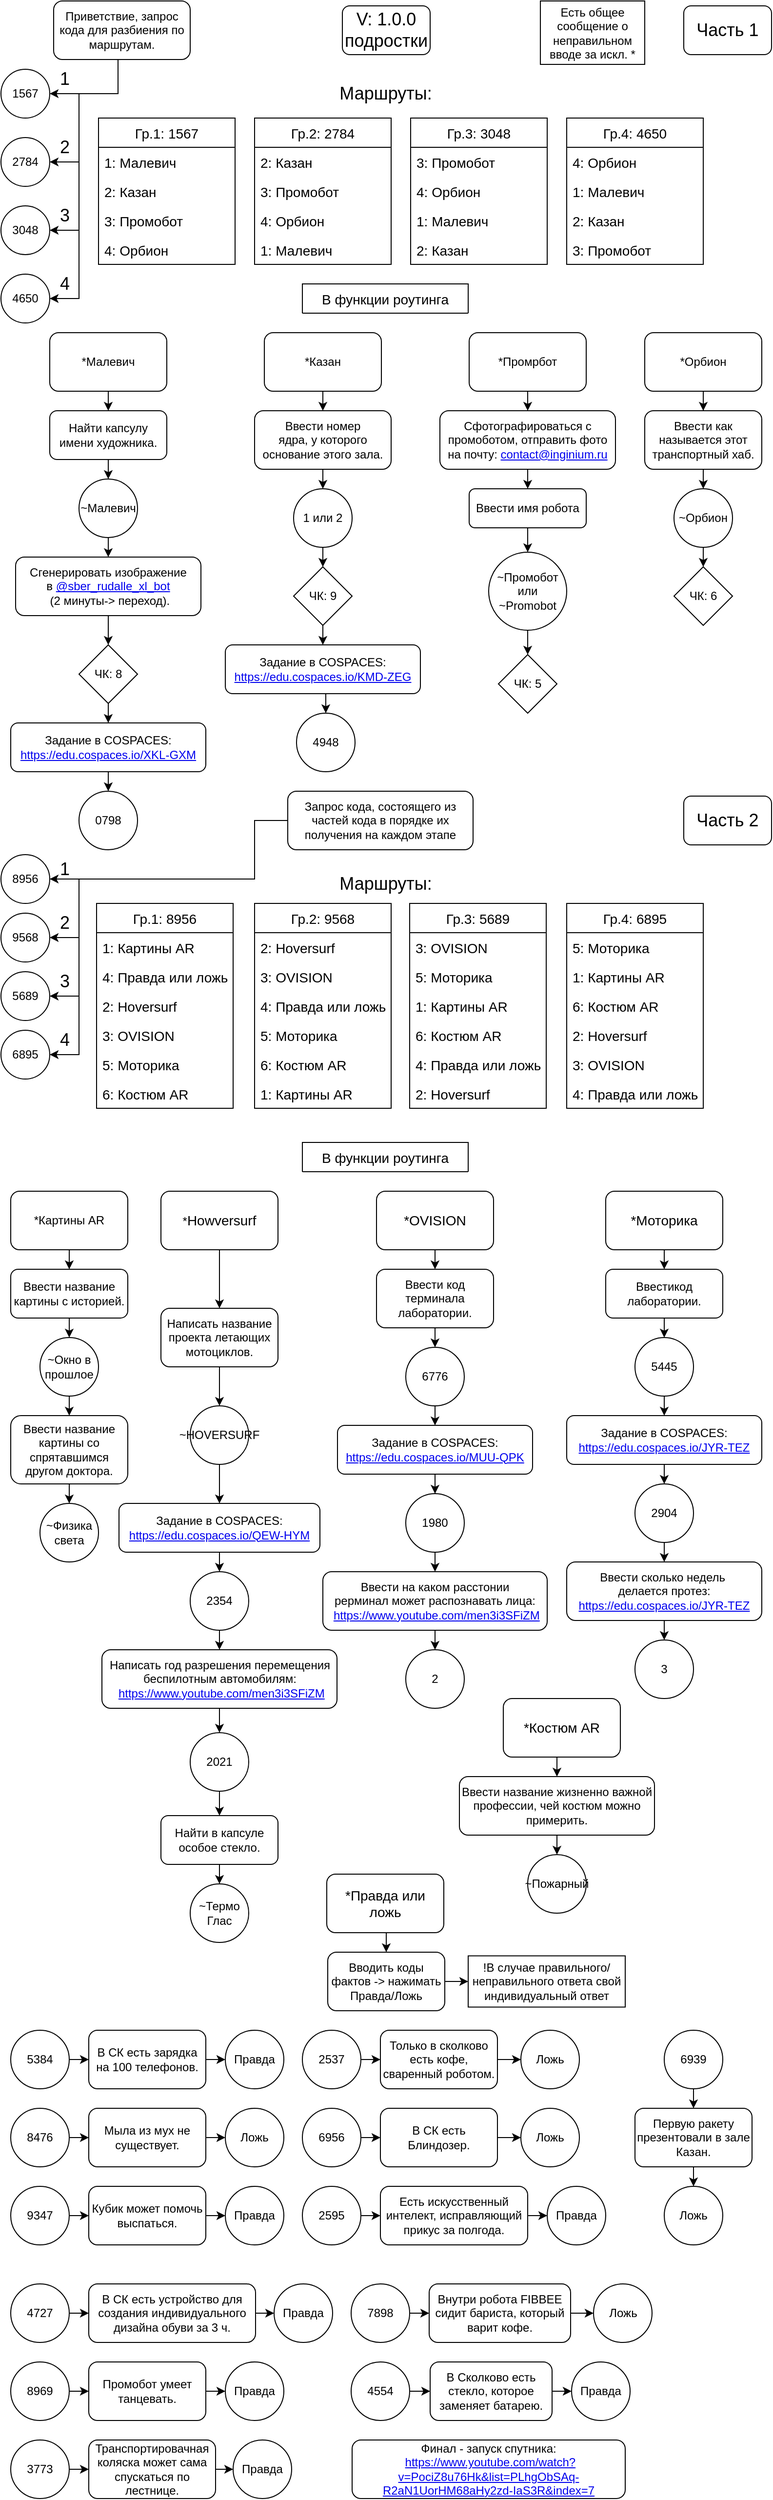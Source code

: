 <mxfile version="24.7.5">
  <diagram id="iegwS-X-JDk-E4nNCH9-" name="Страница 1">
    <mxGraphModel dx="1290" dy="629" grid="1" gridSize="10" guides="1" tooltips="1" connect="1" arrows="1" fold="1" page="1" pageScale="1" pageWidth="827" pageHeight="1169" math="0" shadow="0">
      <root>
        <mxCell id="0" />
        <mxCell id="1" parent="0" />
        <mxCell id="W6bvKB6GYxlx2QuhMemM-67" style="edgeStyle=orthogonalEdgeStyle;rounded=0;orthogonalLoop=1;jettySize=auto;html=1;exitX=0.5;exitY=1;exitDx=0;exitDy=0;entryX=0.5;entryY=0;entryDx=0;entryDy=0;fontSize=12;" parent="1" source="W6bvKB6GYxlx2QuhMemM-2" target="W6bvKB6GYxlx2QuhMemM-61" edge="1">
          <mxGeometry relative="1" as="geometry" />
        </mxCell>
        <mxCell id="W6bvKB6GYxlx2QuhMemM-2" value="*Малевич" style="rounded=1;whiteSpace=wrap;html=1;" parent="1" vertex="1">
          <mxGeometry x="70" y="360" width="120" height="60" as="geometry" />
        </mxCell>
        <mxCell id="W6bvKB6GYxlx2QuhMemM-92" style="edgeStyle=orthogonalEdgeStyle;rounded=0;orthogonalLoop=1;jettySize=auto;html=1;exitX=0.5;exitY=1;exitDx=0;exitDy=0;entryX=0.5;entryY=0;entryDx=0;entryDy=0;fontSize=12;" parent="1" source="W6bvKB6GYxlx2QuhMemM-3" target="W6bvKB6GYxlx2QuhMemM-91" edge="1">
          <mxGeometry relative="1" as="geometry">
            <Array as="points" />
          </mxGeometry>
        </mxCell>
        <mxCell id="W6bvKB6GYxlx2QuhMemM-3" value="*Казан" style="rounded=1;whiteSpace=wrap;html=1;" parent="1" vertex="1">
          <mxGeometry x="290" y="360" width="120" height="60" as="geometry" />
        </mxCell>
        <mxCell id="W6bvKB6GYxlx2QuhMemM-117" style="edgeStyle=orthogonalEdgeStyle;rounded=0;orthogonalLoop=1;jettySize=auto;html=1;exitX=0.5;exitY=1;exitDx=0;exitDy=0;entryX=0.5;entryY=0;entryDx=0;entryDy=0;fontFamily=Helvetica;fontSize=12;" parent="1" source="W6bvKB6GYxlx2QuhMemM-4" target="W6bvKB6GYxlx2QuhMemM-108" edge="1">
          <mxGeometry relative="1" as="geometry" />
        </mxCell>
        <mxCell id="W6bvKB6GYxlx2QuhMemM-4" value="*Промрбот" style="rounded=1;whiteSpace=wrap;html=1;" parent="1" vertex="1">
          <mxGeometry x="500" y="360" width="120" height="60" as="geometry" />
        </mxCell>
        <mxCell id="W6bvKB6GYxlx2QuhMemM-103" style="edgeStyle=orthogonalEdgeStyle;rounded=0;orthogonalLoop=1;jettySize=auto;html=1;exitX=0.5;exitY=1;exitDx=0;exitDy=0;fontFamily=Helvetica;fontSize=12;" parent="1" source="W6bvKB6GYxlx2QuhMemM-5" target="W6bvKB6GYxlx2QuhMemM-102" edge="1">
          <mxGeometry relative="1" as="geometry" />
        </mxCell>
        <mxCell id="W6bvKB6GYxlx2QuhMemM-5" value="*Орбион" style="rounded=1;whiteSpace=wrap;html=1;" parent="1" vertex="1">
          <mxGeometry x="680" y="360" width="120" height="60" as="geometry" />
        </mxCell>
        <mxCell id="W6bvKB6GYxlx2QuhMemM-6" value="1567" style="ellipse;whiteSpace=wrap;html=1;aspect=fixed;" parent="1" vertex="1">
          <mxGeometry x="20" y="90" width="50" height="50" as="geometry" />
        </mxCell>
        <mxCell id="W6bvKB6GYxlx2QuhMemM-7" value="2784" style="ellipse;whiteSpace=wrap;html=1;aspect=fixed;" parent="1" vertex="1">
          <mxGeometry x="20" y="160" width="50" height="50" as="geometry" />
        </mxCell>
        <mxCell id="W6bvKB6GYxlx2QuhMemM-8" value="3048" style="ellipse;whiteSpace=wrap;html=1;aspect=fixed;" parent="1" vertex="1">
          <mxGeometry x="20" y="230" width="50" height="50" as="geometry" />
        </mxCell>
        <mxCell id="W6bvKB6GYxlx2QuhMemM-9" value="4650" style="ellipse;whiteSpace=wrap;html=1;aspect=fixed;" parent="1" vertex="1">
          <mxGeometry x="20" y="300" width="50" height="50" as="geometry" />
        </mxCell>
        <mxCell id="W6bvKB6GYxlx2QuhMemM-32" value="Гр.1: 1567" style="swimlane;fontStyle=0;childLayout=stackLayout;horizontal=1;startSize=30;horizontalStack=0;resizeParent=1;resizeParentMax=0;resizeLast=0;collapsible=1;marginBottom=0;fontSize=14;" parent="1" vertex="1">
          <mxGeometry x="120" y="140" width="140" height="150" as="geometry">
            <mxRectangle x="390" y="55" width="70" height="30" as="alternateBounds" />
          </mxGeometry>
        </mxCell>
        <mxCell id="W6bvKB6GYxlx2QuhMemM-33" value="1: Малевич" style="text;strokeColor=none;fillColor=none;align=left;verticalAlign=middle;spacingLeft=4;spacingRight=4;overflow=hidden;points=[[0,0.5],[1,0.5]];portConstraint=eastwest;rotatable=0;fontSize=14;" parent="W6bvKB6GYxlx2QuhMemM-32" vertex="1">
          <mxGeometry y="30" width="140" height="30" as="geometry" />
        </mxCell>
        <mxCell id="W6bvKB6GYxlx2QuhMemM-34" value="2: Казан" style="text;strokeColor=none;fillColor=none;align=left;verticalAlign=middle;spacingLeft=4;spacingRight=4;overflow=hidden;points=[[0,0.5],[1,0.5]];portConstraint=eastwest;rotatable=0;fontSize=14;" parent="W6bvKB6GYxlx2QuhMemM-32" vertex="1">
          <mxGeometry y="60" width="140" height="30" as="geometry" />
        </mxCell>
        <mxCell id="W6bvKB6GYxlx2QuhMemM-35" value="3: Промобот" style="text;strokeColor=none;fillColor=none;align=left;verticalAlign=middle;spacingLeft=4;spacingRight=4;overflow=hidden;points=[[0,0.5],[1,0.5]];portConstraint=eastwest;rotatable=0;fontSize=14;" parent="W6bvKB6GYxlx2QuhMemM-32" vertex="1">
          <mxGeometry y="90" width="140" height="30" as="geometry" />
        </mxCell>
        <mxCell id="W6bvKB6GYxlx2QuhMemM-37" value="4: Орбион" style="text;strokeColor=none;fillColor=none;align=left;verticalAlign=middle;spacingLeft=4;spacingRight=4;overflow=hidden;points=[[0,0.5],[1,0.5]];portConstraint=eastwest;rotatable=0;fontSize=14;" parent="W6bvKB6GYxlx2QuhMemM-32" vertex="1">
          <mxGeometry y="120" width="140" height="30" as="geometry" />
        </mxCell>
        <mxCell id="W6bvKB6GYxlx2QuhMemM-38" value="Гр.2: 2784" style="swimlane;fontStyle=0;childLayout=stackLayout;horizontal=1;startSize=30;horizontalStack=0;resizeParent=1;resizeParentMax=0;resizeLast=0;collapsible=1;marginBottom=0;fontSize=14;" parent="1" vertex="1">
          <mxGeometry x="280" y="140" width="140" height="150" as="geometry">
            <mxRectangle x="390" y="55" width="70" height="30" as="alternateBounds" />
          </mxGeometry>
        </mxCell>
        <mxCell id="W6bvKB6GYxlx2QuhMemM-40" value="2: Казан" style="text;strokeColor=none;fillColor=none;align=left;verticalAlign=middle;spacingLeft=4;spacingRight=4;overflow=hidden;points=[[0,0.5],[1,0.5]];portConstraint=eastwest;rotatable=0;fontSize=14;" parent="W6bvKB6GYxlx2QuhMemM-38" vertex="1">
          <mxGeometry y="30" width="140" height="30" as="geometry" />
        </mxCell>
        <mxCell id="W6bvKB6GYxlx2QuhMemM-41" value="3: Промобот" style="text;strokeColor=none;fillColor=none;align=left;verticalAlign=middle;spacingLeft=4;spacingRight=4;overflow=hidden;points=[[0,0.5],[1,0.5]];portConstraint=eastwest;rotatable=0;fontSize=14;" parent="W6bvKB6GYxlx2QuhMemM-38" vertex="1">
          <mxGeometry y="60" width="140" height="30" as="geometry" />
        </mxCell>
        <mxCell id="W6bvKB6GYxlx2QuhMemM-42" value="4: Орбион" style="text;strokeColor=none;fillColor=none;align=left;verticalAlign=middle;spacingLeft=4;spacingRight=4;overflow=hidden;points=[[0,0.5],[1,0.5]];portConstraint=eastwest;rotatable=0;fontSize=14;" parent="W6bvKB6GYxlx2QuhMemM-38" vertex="1">
          <mxGeometry y="90" width="140" height="30" as="geometry" />
        </mxCell>
        <mxCell id="W6bvKB6GYxlx2QuhMemM-39" value="1: Малевич" style="text;strokeColor=none;fillColor=none;align=left;verticalAlign=middle;spacingLeft=4;spacingRight=4;overflow=hidden;points=[[0,0.5],[1,0.5]];portConstraint=eastwest;rotatable=0;fontSize=14;" parent="W6bvKB6GYxlx2QuhMemM-38" vertex="1">
          <mxGeometry y="120" width="140" height="30" as="geometry" />
        </mxCell>
        <mxCell id="W6bvKB6GYxlx2QuhMemM-43" value="Гр.3: 3048" style="swimlane;fontStyle=0;childLayout=stackLayout;horizontal=1;startSize=30;horizontalStack=0;resizeParent=1;resizeParentMax=0;resizeLast=0;collapsible=1;marginBottom=0;fontSize=14;" parent="1" vertex="1">
          <mxGeometry x="440" y="140" width="140" height="150" as="geometry">
            <mxRectangle x="390" y="55" width="70" height="30" as="alternateBounds" />
          </mxGeometry>
        </mxCell>
        <mxCell id="W6bvKB6GYxlx2QuhMemM-46" value="3: Промобот" style="text;strokeColor=none;fillColor=none;align=left;verticalAlign=middle;spacingLeft=4;spacingRight=4;overflow=hidden;points=[[0,0.5],[1,0.5]];portConstraint=eastwest;rotatable=0;fontSize=14;" parent="W6bvKB6GYxlx2QuhMemM-43" vertex="1">
          <mxGeometry y="30" width="140" height="30" as="geometry" />
        </mxCell>
        <mxCell id="W6bvKB6GYxlx2QuhMemM-47" value="4: Орбион" style="text;strokeColor=none;fillColor=none;align=left;verticalAlign=middle;spacingLeft=4;spacingRight=4;overflow=hidden;points=[[0,0.5],[1,0.5]];portConstraint=eastwest;rotatable=0;fontSize=14;" parent="W6bvKB6GYxlx2QuhMemM-43" vertex="1">
          <mxGeometry y="60" width="140" height="30" as="geometry" />
        </mxCell>
        <mxCell id="W6bvKB6GYxlx2QuhMemM-44" value="1: Малевич" style="text;strokeColor=none;fillColor=none;align=left;verticalAlign=middle;spacingLeft=4;spacingRight=4;overflow=hidden;points=[[0,0.5],[1,0.5]];portConstraint=eastwest;rotatable=0;fontSize=14;" parent="W6bvKB6GYxlx2QuhMemM-43" vertex="1">
          <mxGeometry y="90" width="140" height="30" as="geometry" />
        </mxCell>
        <mxCell id="W6bvKB6GYxlx2QuhMemM-45" value="2: Казан" style="text;strokeColor=none;fillColor=none;align=left;verticalAlign=middle;spacingLeft=4;spacingRight=4;overflow=hidden;points=[[0,0.5],[1,0.5]];portConstraint=eastwest;rotatable=0;fontSize=14;" parent="W6bvKB6GYxlx2QuhMemM-43" vertex="1">
          <mxGeometry y="120" width="140" height="30" as="geometry" />
        </mxCell>
        <mxCell id="W6bvKB6GYxlx2QuhMemM-48" value="Гр.4: 4650" style="swimlane;fontStyle=0;childLayout=stackLayout;horizontal=1;startSize=30;horizontalStack=0;resizeParent=1;resizeParentMax=0;resizeLast=0;collapsible=1;marginBottom=0;fontSize=14;" parent="1" vertex="1">
          <mxGeometry x="600" y="140" width="140" height="150" as="geometry">
            <mxRectangle x="390" y="55" width="70" height="30" as="alternateBounds" />
          </mxGeometry>
        </mxCell>
        <mxCell id="W6bvKB6GYxlx2QuhMemM-52" value="4: Орбион" style="text;strokeColor=none;fillColor=none;align=left;verticalAlign=middle;spacingLeft=4;spacingRight=4;overflow=hidden;points=[[0,0.5],[1,0.5]];portConstraint=eastwest;rotatable=0;fontSize=14;" parent="W6bvKB6GYxlx2QuhMemM-48" vertex="1">
          <mxGeometry y="30" width="140" height="30" as="geometry" />
        </mxCell>
        <mxCell id="W6bvKB6GYxlx2QuhMemM-49" value="1: Малевич" style="text;strokeColor=none;fillColor=none;align=left;verticalAlign=middle;spacingLeft=4;spacingRight=4;overflow=hidden;points=[[0,0.5],[1,0.5]];portConstraint=eastwest;rotatable=0;fontSize=14;" parent="W6bvKB6GYxlx2QuhMemM-48" vertex="1">
          <mxGeometry y="60" width="140" height="30" as="geometry" />
        </mxCell>
        <mxCell id="W6bvKB6GYxlx2QuhMemM-50" value="2: Казан" style="text;strokeColor=none;fillColor=none;align=left;verticalAlign=middle;spacingLeft=4;spacingRight=4;overflow=hidden;points=[[0,0.5],[1,0.5]];portConstraint=eastwest;rotatable=0;fontSize=14;" parent="W6bvKB6GYxlx2QuhMemM-48" vertex="1">
          <mxGeometry y="90" width="140" height="30" as="geometry" />
        </mxCell>
        <mxCell id="W6bvKB6GYxlx2QuhMemM-51" value="3: Промобот" style="text;strokeColor=none;fillColor=none;align=left;verticalAlign=middle;spacingLeft=4;spacingRight=4;overflow=hidden;points=[[0,0.5],[1,0.5]];portConstraint=eastwest;rotatable=0;fontSize=14;" parent="W6bvKB6GYxlx2QuhMemM-48" vertex="1">
          <mxGeometry y="120" width="140" height="30" as="geometry" />
        </mxCell>
        <mxCell id="W6bvKB6GYxlx2QuhMemM-54" style="edgeStyle=orthogonalEdgeStyle;rounded=0;orthogonalLoop=1;jettySize=auto;html=1;exitX=0.5;exitY=1;exitDx=0;exitDy=0;entryX=1;entryY=0.5;entryDx=0;entryDy=0;fontSize=14;" parent="1" source="W6bvKB6GYxlx2QuhMemM-53" target="W6bvKB6GYxlx2QuhMemM-6" edge="1">
          <mxGeometry relative="1" as="geometry">
            <Array as="points">
              <mxPoint x="140" y="80" />
              <mxPoint x="140" y="115" />
            </Array>
          </mxGeometry>
        </mxCell>
        <mxCell id="W6bvKB6GYxlx2QuhMemM-55" style="edgeStyle=orthogonalEdgeStyle;rounded=0;orthogonalLoop=1;jettySize=auto;html=1;exitX=0.5;exitY=1;exitDx=0;exitDy=0;entryX=1;entryY=0.5;entryDx=0;entryDy=0;fontSize=14;" parent="1" source="W6bvKB6GYxlx2QuhMemM-53" target="W6bvKB6GYxlx2QuhMemM-7" edge="1">
          <mxGeometry relative="1" as="geometry">
            <Array as="points">
              <mxPoint x="140" y="80" />
              <mxPoint x="140" y="115" />
              <mxPoint x="100" y="115" />
              <mxPoint x="100" y="185" />
            </Array>
          </mxGeometry>
        </mxCell>
        <mxCell id="W6bvKB6GYxlx2QuhMemM-56" style="edgeStyle=orthogonalEdgeStyle;rounded=0;orthogonalLoop=1;jettySize=auto;html=1;exitX=0.5;exitY=1;exitDx=0;exitDy=0;entryX=1;entryY=0.5;entryDx=0;entryDy=0;fontSize=14;" parent="1" source="W6bvKB6GYxlx2QuhMemM-53" target="W6bvKB6GYxlx2QuhMemM-8" edge="1">
          <mxGeometry relative="1" as="geometry">
            <Array as="points">
              <mxPoint x="140" y="80" />
              <mxPoint x="140" y="115" />
              <mxPoint x="100" y="115" />
              <mxPoint x="100" y="255" />
            </Array>
          </mxGeometry>
        </mxCell>
        <mxCell id="W6bvKB6GYxlx2QuhMemM-57" style="edgeStyle=orthogonalEdgeStyle;rounded=0;orthogonalLoop=1;jettySize=auto;html=1;exitX=0.5;exitY=1;exitDx=0;exitDy=0;entryX=1;entryY=0.5;entryDx=0;entryDy=0;fontSize=14;" parent="1" source="W6bvKB6GYxlx2QuhMemM-53" target="W6bvKB6GYxlx2QuhMemM-9" edge="1">
          <mxGeometry relative="1" as="geometry">
            <Array as="points">
              <mxPoint x="140" y="80" />
              <mxPoint x="140" y="115" />
              <mxPoint x="100" y="115" />
              <mxPoint x="100" y="325" />
            </Array>
          </mxGeometry>
        </mxCell>
        <mxCell id="W6bvKB6GYxlx2QuhMemM-53" value="Приветствие, запрос кода для разбиения по маршрутам." style="rounded=1;whiteSpace=wrap;html=1;" parent="1" vertex="1">
          <mxGeometry x="74" y="20" width="140" height="60" as="geometry" />
        </mxCell>
        <mxCell id="W6bvKB6GYxlx2QuhMemM-58" value="&lt;font style=&quot;font-size: 18px;&quot;&gt;Маршруты:&lt;/font&gt;" style="text;html=1;align=center;verticalAlign=middle;resizable=0;points=[];autosize=1;strokeColor=none;fillColor=none;fontSize=14;" parent="1" vertex="1">
          <mxGeometry x="354" y="95" width="120" height="40" as="geometry" />
        </mxCell>
        <mxCell id="W6bvKB6GYxlx2QuhMemM-59" value="&lt;font style=&quot;font-size: 18px;&quot;&gt;Часть 1&lt;/font&gt;" style="rounded=1;whiteSpace=wrap;html=1;" parent="1" vertex="1">
          <mxGeometry x="720" y="25" width="90" height="50" as="geometry" />
        </mxCell>
        <mxCell id="W6bvKB6GYxlx2QuhMemM-68" style="edgeStyle=orthogonalEdgeStyle;rounded=0;orthogonalLoop=1;jettySize=auto;html=1;exitX=0.5;exitY=1;exitDx=0;exitDy=0;entryX=0.5;entryY=0;entryDx=0;entryDy=0;fontSize=12;" parent="1" source="W6bvKB6GYxlx2QuhMemM-61" target="W6bvKB6GYxlx2QuhMemM-62" edge="1">
          <mxGeometry relative="1" as="geometry" />
        </mxCell>
        <mxCell id="W6bvKB6GYxlx2QuhMemM-61" value="&lt;span style=&quot;font-size: 12px;&quot;&gt;Найти капсулу имени художника.&lt;/span&gt;" style="rounded=1;whiteSpace=wrap;html=1;" parent="1" vertex="1">
          <mxGeometry x="70" y="440" width="120" height="50" as="geometry" />
        </mxCell>
        <mxCell id="W6bvKB6GYxlx2QuhMemM-69" style="edgeStyle=orthogonalEdgeStyle;rounded=0;orthogonalLoop=1;jettySize=auto;html=1;exitX=0.5;exitY=1;exitDx=0;exitDy=0;entryX=0.5;entryY=0;entryDx=0;entryDy=0;fontSize=12;" parent="1" source="W6bvKB6GYxlx2QuhMemM-62" target="W6bvKB6GYxlx2QuhMemM-64" edge="1">
          <mxGeometry relative="1" as="geometry" />
        </mxCell>
        <mxCell id="W6bvKB6GYxlx2QuhMemM-62" value="~Малевич" style="ellipse;whiteSpace=wrap;html=1;aspect=fixed;" parent="1" vertex="1">
          <mxGeometry x="100" y="510" width="60" height="60" as="geometry" />
        </mxCell>
        <mxCell id="W6bvKB6GYxlx2QuhMemM-70" style="edgeStyle=orthogonalEdgeStyle;rounded=0;orthogonalLoop=1;jettySize=auto;html=1;exitX=0.5;exitY=1;exitDx=0;exitDy=0;entryX=0.5;entryY=0;entryDx=0;entryDy=0;fontSize=12;" parent="1" source="W6bvKB6GYxlx2QuhMemM-64" target="W6bvKB6GYxlx2QuhMemM-66" edge="1">
          <mxGeometry relative="1" as="geometry" />
        </mxCell>
        <mxCell id="W6bvKB6GYxlx2QuhMemM-64" value="&lt;br&gt;Сгенерировать изображение в&amp;nbsp;&lt;a href=&quot;@sber_rudalle_xl_bot&quot;&gt;@sber_rudalle_xl_bot&lt;/a&gt;&lt;br&gt;&amp;nbsp;(2 минуты-&amp;gt; переход).&lt;span style=&quot;color: rgba(0, 0, 0, 0); font-size: 0px; text-align: start;&quot;&gt;phModel%3E%3Croot%3E%3CmxCell%20id%3D%220%22%2F%3E%3CmxCell%20id%3D%221%22%20parent%3D%220%22%2F%3E%3CmxCell%20id%3D%222%22%20value%3D%22%26lt%3Bspan%20style%3D%26quot%3Bfont-size%3A%2012px%3B%26quot%3B%26gt%3B%D0%9D%D0%B0%D0%B9%D1%82%D0%B8%20%D0%BA%D0%B0%D0%BF%D1%81%D1%83%D0%BB%D1%83%20%D0%B5%D0%B3%D0%BE%20%D0%B8%D0%BC%D0%B5%D0%BD%D0%B8.%26lt%3B%2Fspan%26gt%3B%22%20style%3D%22rounded%3D1%3BwhiteSpace%3Dwrap%3Bhtml%3D1%3BfontSize%3D18%3B%22%20vertex%3D%221%22%20parent%3D%221%22%3E%3CmxGeometry%20x%3D%22120%22%20y%3D%22440%22%20width%3D%22120%22%20height%3D%2260%22%20as%3D%22geometry%22%2F%3E%3C%2FmxCell%3E%3C%2Froot%3E%3C%2FmxGraphModel%3&lt;/span&gt;&lt;span style=&quot;color: rgba(0, 0, 0, 0); font-size: 0px; text-align: start;&quot;&gt;%3CmxGraphModel%3E%3Croot%3E%3CmxCell%20id%3D%220%22%2F%3E%3CmxCell%20id%3D%221%22%20parent%3D%220%22%2F%3E%3CmxCell%20id%3D%222%22%20value%3D%22%26lt%3Bspan%20style%3D%26quot%3Bfont-size%3A%2012px%3B%26quot%3B%26gt%3B%D0%9D%D0%B0%D0%B9%D1%82%D0%B8%20%D0%BA%D0%B0%D0%BF%D1%81%D1%83%D0%BB%D1%83%20%D0%B5%D0%B3%D0%BE%20%D0%B8%D0%BC%D0%B5%D0%BD%D0%B8.%26lt%3B%2Fspan%26gt%3B%22%20style%3D%22rounded%3D1%3BwhiteSpace%3Dwrap%3Bhtml%3D1%3BfontSize%3D18%3B%22%20vertex%3D%221%22%20parent%3D%221%22%3E%3CmxGeometry%20x%3D%22120%22%20y%3D%22440%22%20width%3D%22120%22%20height%3D%2260%22%20as%3D%22geometry%22%2F%3E%3C%2FmxCell%3E%3C%2Froot%3E%3C%2FmxGraphModel%3E&lt;/span&gt;&lt;br&gt;&lt;span style=&quot;color: rgba(0, 0, 0, 0); font-size: 0px; text-align: start;&quot;&gt;%3CmxGraphModel%3E%3Croot%3E%3CmxCell%20id%3D%220%22%2F%3E%3CmxCell%20id%3D%221%22%20parent%3D%220%22%2F%3E%3CmxCell%20id%3D%222%22%20value%3D%22%26lt%3Bspan%20style%3D%26quot%3Bfont-size%3A%2012px%3B%26quot%3B%26gt%3B%D0%9D%D0%B0%D0%B9%D1%82%D0%B8%20%D0%BA%D0%B0%D0%BF%D1%81%D1%83%D0%BB%D1%83%20%D0%B5%D0%B3%D0%BE%20%D0%B8%D0%BC%D0%B5%D0%BD%D0%B8.%26lt%3B%2Fspan%26gt%3B%22%20style%3D%22rounded%3D1%3BwhiteSpace%3Dwrap%3Bhtml%3D1%3BfontSize%3D18%3B%22%20vertex%3D%221%22%20parent%3D%221%22%3E%3CmxGeometry%20x%3D%22120%22%20y%3D%22440%22%20width%3D%22120%22%20height%3D%2260%22%20as%3D%22geometry%22%2F%3E%3C%2FmxCell%3E%3C%2Froot%3E%3C%2FmxGraphModel%3Eю&lt;/span&gt;" style="rounded=1;whiteSpace=wrap;html=1;" parent="1" vertex="1">
          <mxGeometry x="35" y="590" width="190" height="60" as="geometry" />
        </mxCell>
        <mxCell id="W6bvKB6GYxlx2QuhMemM-72" style="edgeStyle=orthogonalEdgeStyle;rounded=0;orthogonalLoop=1;jettySize=auto;html=1;exitX=0.5;exitY=1;exitDx=0;exitDy=0;entryX=0.5;entryY=0;entryDx=0;entryDy=0;fontSize=12;" parent="1" source="W6bvKB6GYxlx2QuhMemM-66" target="W6bvKB6GYxlx2QuhMemM-71" edge="1">
          <mxGeometry relative="1" as="geometry" />
        </mxCell>
        <mxCell id="W6bvKB6GYxlx2QuhMemM-66" value="ЧК: 8" style="rhombus;whiteSpace=wrap;html=1;" parent="1" vertex="1">
          <mxGeometry x="100" y="680" width="60" height="60" as="geometry" />
        </mxCell>
        <mxCell id="W6bvKB6GYxlx2QuhMemM-74" style="edgeStyle=orthogonalEdgeStyle;rounded=0;orthogonalLoop=1;jettySize=auto;html=1;exitX=0.5;exitY=1;exitDx=0;exitDy=0;entryX=0.5;entryY=0;entryDx=0;entryDy=0;fontSize=12;" parent="1" source="W6bvKB6GYxlx2QuhMemM-71" target="W6bvKB6GYxlx2QuhMemM-73" edge="1">
          <mxGeometry relative="1" as="geometry" />
        </mxCell>
        <mxCell id="W6bvKB6GYxlx2QuhMemM-71" value="Задание в COSPACES:&lt;br&gt;&lt;a href=&quot;https://edu.cospaces.io/XKL-GXM&quot;&gt;https://edu.cospaces.io/XKL-GXM&lt;/a&gt;" style="rounded=1;whiteSpace=wrap;html=1;" parent="1" vertex="1">
          <mxGeometry x="30" y="760" width="200" height="50" as="geometry" />
        </mxCell>
        <mxCell id="W6bvKB6GYxlx2QuhMemM-73" value="0798" style="ellipse;whiteSpace=wrap;html=1;aspect=fixed;" parent="1" vertex="1">
          <mxGeometry x="100" y="830" width="60" height="60" as="geometry" />
        </mxCell>
        <mxCell id="W6bvKB6GYxlx2QuhMemM-88" value="&lt;span style=&quot;font-size: 18px;&quot;&gt;V: 1.0.0&lt;/span&gt;&lt;div&gt;&lt;span style=&quot;font-size: 18px;&quot;&gt;подростки&lt;/span&gt;&lt;/div&gt;" style="rounded=1;whiteSpace=wrap;html=1;" parent="1" vertex="1">
          <mxGeometry x="370" y="25" width="90" height="50" as="geometry" />
        </mxCell>
        <mxCell id="W6bvKB6GYxlx2QuhMemM-95" style="edgeStyle=orthogonalEdgeStyle;rounded=0;orthogonalLoop=1;jettySize=auto;html=1;exitX=0.5;exitY=1;exitDx=0;exitDy=0;entryX=0.5;entryY=0;entryDx=0;entryDy=0;fontFamily=Helvetica;fontSize=12;" parent="1" source="W6bvKB6GYxlx2QuhMemM-91" target="W6bvKB6GYxlx2QuhMemM-94" edge="1">
          <mxGeometry relative="1" as="geometry" />
        </mxCell>
        <mxCell id="W6bvKB6GYxlx2QuhMemM-91" value="&lt;span style=&quot;font-size: 12px;&quot;&gt;Ввести номер&lt;br&gt;ядра, у которого основание этого зала.&lt;/span&gt;" style="rounded=1;whiteSpace=wrap;html=1;" parent="1" vertex="1">
          <mxGeometry x="280" y="440" width="140" height="60" as="geometry" />
        </mxCell>
        <mxCell id="W6bvKB6GYxlx2QuhMemM-97" style="edgeStyle=orthogonalEdgeStyle;rounded=0;orthogonalLoop=1;jettySize=auto;html=1;exitX=0.5;exitY=1;exitDx=0;exitDy=0;entryX=0.5;entryY=0;entryDx=0;entryDy=0;fontFamily=Helvetica;fontSize=12;" parent="1" source="W6bvKB6GYxlx2QuhMemM-94" target="W6bvKB6GYxlx2QuhMemM-96" edge="1">
          <mxGeometry relative="1" as="geometry" />
        </mxCell>
        <mxCell id="W6bvKB6GYxlx2QuhMemM-94" value="1 или 2" style="ellipse;whiteSpace=wrap;html=1;aspect=fixed;" parent="1" vertex="1">
          <mxGeometry x="320" y="520" width="60" height="60" as="geometry" />
        </mxCell>
        <mxCell id="W6bvKB6GYxlx2QuhMemM-99" style="edgeStyle=orthogonalEdgeStyle;rounded=0;orthogonalLoop=1;jettySize=auto;html=1;exitX=0.5;exitY=1;exitDx=0;exitDy=0;entryX=0.5;entryY=0;entryDx=0;entryDy=0;fontFamily=Helvetica;fontSize=12;" parent="1" source="W6bvKB6GYxlx2QuhMemM-96" target="W6bvKB6GYxlx2QuhMemM-98" edge="1">
          <mxGeometry relative="1" as="geometry" />
        </mxCell>
        <mxCell id="W6bvKB6GYxlx2QuhMemM-96" value="ЧК: 9" style="rhombus;whiteSpace=wrap;html=1;" parent="1" vertex="1">
          <mxGeometry x="320" y="600" width="60" height="60" as="geometry" />
        </mxCell>
        <mxCell id="W6bvKB6GYxlx2QuhMemM-101" style="edgeStyle=orthogonalEdgeStyle;rounded=0;orthogonalLoop=1;jettySize=auto;html=1;exitX=0.5;exitY=1;exitDx=0;exitDy=0;entryX=0.5;entryY=0;entryDx=0;entryDy=0;fontFamily=Helvetica;fontSize=12;" parent="1" source="W6bvKB6GYxlx2QuhMemM-98" target="W6bvKB6GYxlx2QuhMemM-100" edge="1">
          <mxGeometry relative="1" as="geometry" />
        </mxCell>
        <mxCell id="W6bvKB6GYxlx2QuhMemM-98" value="Задание в COSPACES:&lt;br&gt;&lt;a href=&quot;https://edu.cospaces.io/KMD-ZEG&quot;&gt;https://edu.cospaces.io/KMD-ZEG&lt;/a&gt;" style="rounded=1;whiteSpace=wrap;html=1;" parent="1" vertex="1">
          <mxGeometry x="250" y="680" width="200" height="50" as="geometry" />
        </mxCell>
        <mxCell id="W6bvKB6GYxlx2QuhMemM-100" value="4948" style="ellipse;whiteSpace=wrap;html=1;aspect=fixed;" parent="1" vertex="1">
          <mxGeometry x="323" y="750" width="60" height="60" as="geometry" />
        </mxCell>
        <mxCell id="W6bvKB6GYxlx2QuhMemM-105" style="edgeStyle=orthogonalEdgeStyle;rounded=0;orthogonalLoop=1;jettySize=auto;html=1;exitX=0.5;exitY=1;exitDx=0;exitDy=0;entryX=0.5;entryY=0;entryDx=0;entryDy=0;fontFamily=Helvetica;fontSize=12;" parent="1" source="W6bvKB6GYxlx2QuhMemM-102" target="W6bvKB6GYxlx2QuhMemM-104" edge="1">
          <mxGeometry relative="1" as="geometry" />
        </mxCell>
        <mxCell id="W6bvKB6GYxlx2QuhMemM-102" value="&lt;span style=&quot;font-size: 12px;&quot;&gt;Ввести как называется этот транспортный хаб.&lt;/span&gt;" style="rounded=1;whiteSpace=wrap;html=1;" parent="1" vertex="1">
          <mxGeometry x="680" y="440" width="120" height="60" as="geometry" />
        </mxCell>
        <mxCell id="W6bvKB6GYxlx2QuhMemM-107" style="edgeStyle=orthogonalEdgeStyle;rounded=0;orthogonalLoop=1;jettySize=auto;html=1;exitX=0.5;exitY=1;exitDx=0;exitDy=0;entryX=0.5;entryY=0;entryDx=0;entryDy=0;fontFamily=Helvetica;fontSize=12;" parent="1" source="W6bvKB6GYxlx2QuhMemM-104" target="W6bvKB6GYxlx2QuhMemM-106" edge="1">
          <mxGeometry relative="1" as="geometry" />
        </mxCell>
        <mxCell id="W6bvKB6GYxlx2QuhMemM-104" value="~Орбион" style="ellipse;whiteSpace=wrap;html=1;aspect=fixed;" parent="1" vertex="1">
          <mxGeometry x="710" y="520" width="60" height="60" as="geometry" />
        </mxCell>
        <mxCell id="W6bvKB6GYxlx2QuhMemM-106" value="ЧК: 6" style="rhombus;whiteSpace=wrap;html=1;" parent="1" vertex="1">
          <mxGeometry x="710" y="600" width="60" height="60" as="geometry" />
        </mxCell>
        <mxCell id="W6bvKB6GYxlx2QuhMemM-111" style="edgeStyle=orthogonalEdgeStyle;rounded=0;orthogonalLoop=1;jettySize=auto;html=1;exitX=0.5;exitY=1;exitDx=0;exitDy=0;entryX=0.5;entryY=0;entryDx=0;entryDy=0;fontFamily=Helvetica;fontSize=12;" parent="1" source="W6bvKB6GYxlx2QuhMemM-108" target="W6bvKB6GYxlx2QuhMemM-110" edge="1">
          <mxGeometry relative="1" as="geometry" />
        </mxCell>
        <mxCell id="W6bvKB6GYxlx2QuhMemM-108" value="&lt;font style=&quot;font-size: 12px;&quot;&gt;Сфотографироваться с промоботом, отправить фото на почту:&amp;nbsp;&lt;a style=&quot;&quot; href=&quot;contact@inginium.ru&quot;&gt;contact@inginium.ru&lt;/a&gt;&lt;/font&gt;" style="rounded=1;whiteSpace=wrap;html=1;" parent="1" vertex="1">
          <mxGeometry x="470" y="440" width="180" height="60" as="geometry" />
        </mxCell>
        <mxCell id="W6bvKB6GYxlx2QuhMemM-113" style="edgeStyle=orthogonalEdgeStyle;rounded=0;orthogonalLoop=1;jettySize=auto;html=1;exitX=0.5;exitY=1;exitDx=0;exitDy=0;entryX=0.5;entryY=0;entryDx=0;entryDy=0;fontFamily=Helvetica;fontSize=12;" parent="1" source="W6bvKB6GYxlx2QuhMemM-110" target="W6bvKB6GYxlx2QuhMemM-112" edge="1">
          <mxGeometry relative="1" as="geometry" />
        </mxCell>
        <mxCell id="W6bvKB6GYxlx2QuhMemM-110" value="&lt;span style=&quot;font-size: 12px;&quot;&gt;Ввести имя робота&lt;/span&gt;" style="rounded=1;whiteSpace=wrap;html=1;" parent="1" vertex="1">
          <mxGeometry x="500" y="520" width="120" height="40" as="geometry" />
        </mxCell>
        <mxCell id="W6bvKB6GYxlx2QuhMemM-115" style="edgeStyle=orthogonalEdgeStyle;rounded=0;orthogonalLoop=1;jettySize=auto;html=1;exitX=0.5;exitY=1;exitDx=0;exitDy=0;entryX=0.5;entryY=0;entryDx=0;entryDy=0;fontFamily=Helvetica;fontSize=12;" parent="1" source="W6bvKB6GYxlx2QuhMemM-112" target="W6bvKB6GYxlx2QuhMemM-114" edge="1">
          <mxGeometry relative="1" as="geometry" />
        </mxCell>
        <mxCell id="W6bvKB6GYxlx2QuhMemM-112" value="~Промобот или ~Promobot" style="ellipse;whiteSpace=wrap;html=1;aspect=fixed;" parent="1" vertex="1">
          <mxGeometry x="520" y="585" width="80" height="80" as="geometry" />
        </mxCell>
        <mxCell id="W6bvKB6GYxlx2QuhMemM-114" value="ЧК: 5" style="rhombus;whiteSpace=wrap;html=1;" parent="1" vertex="1">
          <mxGeometry x="530" y="690" width="60" height="60" as="geometry" />
        </mxCell>
        <mxCell id="W6bvKB6GYxlx2QuhMemM-134" style="edgeStyle=orthogonalEdgeStyle;rounded=0;orthogonalLoop=1;jettySize=auto;html=1;exitX=0;exitY=0.5;exitDx=0;exitDy=0;entryX=1;entryY=0.5;entryDx=0;entryDy=0;fontFamily=Helvetica;fontSize=18;" parent="1" source="W6bvKB6GYxlx2QuhMemM-116" target="W6bvKB6GYxlx2QuhMemM-120" edge="1">
          <mxGeometry relative="1" as="geometry">
            <Array as="points">
              <mxPoint x="280" y="860" />
              <mxPoint x="280" y="920" />
            </Array>
          </mxGeometry>
        </mxCell>
        <mxCell id="W6bvKB6GYxlx2QuhMemM-135" style="edgeStyle=orthogonalEdgeStyle;rounded=0;orthogonalLoop=1;jettySize=auto;html=1;exitX=0;exitY=0.5;exitDx=0;exitDy=0;fontFamily=Helvetica;fontSize=18;entryX=1;entryY=0.5;entryDx=0;entryDy=0;" parent="1" source="W6bvKB6GYxlx2QuhMemM-116" target="W6bvKB6GYxlx2QuhMemM-121" edge="1">
          <mxGeometry relative="1" as="geometry">
            <mxPoint x="118" y="995" as="targetPoint" />
            <Array as="points">
              <mxPoint x="280" y="860" />
              <mxPoint x="280" y="920" />
              <mxPoint x="100" y="920" />
              <mxPoint x="100" y="980" />
            </Array>
          </mxGeometry>
        </mxCell>
        <mxCell id="W6bvKB6GYxlx2QuhMemM-136" style="edgeStyle=orthogonalEdgeStyle;rounded=0;orthogonalLoop=1;jettySize=auto;html=1;exitX=0;exitY=0.5;exitDx=0;exitDy=0;entryX=1;entryY=0.5;entryDx=0;entryDy=0;fontFamily=Helvetica;fontSize=18;" parent="1" source="W6bvKB6GYxlx2QuhMemM-116" target="W6bvKB6GYxlx2QuhMemM-122" edge="1">
          <mxGeometry relative="1" as="geometry">
            <Array as="points">
              <mxPoint x="280" y="860" />
              <mxPoint x="280" y="920" />
              <mxPoint x="100" y="920" />
              <mxPoint x="100" y="1040" />
            </Array>
          </mxGeometry>
        </mxCell>
        <mxCell id="W6bvKB6GYxlx2QuhMemM-137" style="edgeStyle=orthogonalEdgeStyle;rounded=0;orthogonalLoop=1;jettySize=auto;html=1;exitX=0;exitY=0.5;exitDx=0;exitDy=0;entryX=1;entryY=0.5;entryDx=0;entryDy=0;fontFamily=Helvetica;fontSize=18;" parent="1" source="W6bvKB6GYxlx2QuhMemM-116" target="W6bvKB6GYxlx2QuhMemM-123" edge="1">
          <mxGeometry relative="1" as="geometry">
            <Array as="points">
              <mxPoint x="280" y="860" />
              <mxPoint x="280" y="920" />
              <mxPoint x="100" y="920" />
              <mxPoint x="100" y="1100" />
            </Array>
          </mxGeometry>
        </mxCell>
        <mxCell id="W6bvKB6GYxlx2QuhMemM-116" value="Запрос кода, состоящего из частей кода в порядке их получения на каждом этапе" style="rounded=1;whiteSpace=wrap;html=1;" parent="1" vertex="1">
          <mxGeometry x="314" y="830" width="190" height="60" as="geometry" />
        </mxCell>
        <mxCell id="W6bvKB6GYxlx2QuhMemM-118" value="&lt;font style=&quot;font-size: 18px;&quot;&gt;Часть 2&lt;/font&gt;" style="rounded=1;whiteSpace=wrap;html=1;" parent="1" vertex="1">
          <mxGeometry x="720" y="835" width="90" height="50" as="geometry" />
        </mxCell>
        <mxCell id="W6bvKB6GYxlx2QuhMemM-120" value="8956" style="ellipse;whiteSpace=wrap;html=1;aspect=fixed;" parent="1" vertex="1">
          <mxGeometry x="20" y="895" width="50" height="50" as="geometry" />
        </mxCell>
        <mxCell id="W6bvKB6GYxlx2QuhMemM-121" value="9568" style="ellipse;whiteSpace=wrap;html=1;aspect=fixed;" parent="1" vertex="1">
          <mxGeometry x="20" y="955" width="50" height="50" as="geometry" />
        </mxCell>
        <mxCell id="W6bvKB6GYxlx2QuhMemM-122" value="5689" style="ellipse;whiteSpace=wrap;html=1;aspect=fixed;" parent="1" vertex="1">
          <mxGeometry x="20" y="1015" width="50" height="50" as="geometry" />
        </mxCell>
        <mxCell id="W6bvKB6GYxlx2QuhMemM-123" value="6895" style="ellipse;whiteSpace=wrap;html=1;aspect=fixed;" parent="1" vertex="1">
          <mxGeometry x="20" y="1075" width="50" height="50" as="geometry" />
        </mxCell>
        <mxCell id="W6bvKB6GYxlx2QuhMemM-124" value="&lt;font style=&quot;font-size: 18px;&quot;&gt;1&lt;/font&gt;" style="text;html=1;align=center;verticalAlign=middle;resizable=0;points=[];autosize=1;strokeColor=none;fillColor=none;fontSize=12;fontFamily=Helvetica;" parent="1" vertex="1">
          <mxGeometry x="70" y="80" width="30" height="40" as="geometry" />
        </mxCell>
        <mxCell id="W6bvKB6GYxlx2QuhMemM-125" value="&lt;span style=&quot;font-size: 18px;&quot;&gt;2&lt;/span&gt;" style="text;html=1;align=center;verticalAlign=middle;resizable=0;points=[];autosize=1;strokeColor=none;fillColor=none;fontSize=12;fontFamily=Helvetica;" parent="1" vertex="1">
          <mxGeometry x="70" y="150" width="30" height="40" as="geometry" />
        </mxCell>
        <mxCell id="W6bvKB6GYxlx2QuhMemM-127" value="&lt;span style=&quot;font-size: 18px;&quot;&gt;3&lt;/span&gt;" style="text;html=1;align=center;verticalAlign=middle;resizable=0;points=[];autosize=1;strokeColor=none;fillColor=none;fontSize=12;fontFamily=Helvetica;" parent="1" vertex="1">
          <mxGeometry x="70" y="220" width="30" height="40" as="geometry" />
        </mxCell>
        <mxCell id="W6bvKB6GYxlx2QuhMemM-128" value="&lt;span style=&quot;font-size: 18px;&quot;&gt;4&lt;/span&gt;" style="text;html=1;align=center;verticalAlign=middle;resizable=0;points=[];autosize=1;strokeColor=none;fillColor=none;fontSize=12;fontFamily=Helvetica;" parent="1" vertex="1">
          <mxGeometry x="70" y="290" width="30" height="40" as="geometry" />
        </mxCell>
        <mxCell id="W6bvKB6GYxlx2QuhMemM-130" value="&lt;span style=&quot;font-size: 18px;&quot;&gt;4&lt;/span&gt;" style="text;html=1;align=center;verticalAlign=middle;resizable=0;points=[];autosize=1;strokeColor=none;fillColor=none;fontSize=12;fontFamily=Helvetica;" parent="1" vertex="1">
          <mxGeometry x="70" y="1065" width="30" height="40" as="geometry" />
        </mxCell>
        <mxCell id="W6bvKB6GYxlx2QuhMemM-131" value="&lt;span style=&quot;font-size: 18px;&quot;&gt;1&lt;/span&gt;" style="text;html=1;align=center;verticalAlign=middle;resizable=0;points=[];autosize=1;strokeColor=none;fillColor=none;fontSize=12;fontFamily=Helvetica;" parent="1" vertex="1">
          <mxGeometry x="70" y="890" width="30" height="40" as="geometry" />
        </mxCell>
        <mxCell id="W6bvKB6GYxlx2QuhMemM-132" value="&lt;span style=&quot;font-size: 18px;&quot;&gt;2&lt;/span&gt;" style="text;html=1;align=center;verticalAlign=middle;resizable=0;points=[];autosize=1;strokeColor=none;fillColor=none;fontSize=12;fontFamily=Helvetica;" parent="1" vertex="1">
          <mxGeometry x="70" y="945" width="30" height="40" as="geometry" />
        </mxCell>
        <mxCell id="W6bvKB6GYxlx2QuhMemM-133" value="&lt;span style=&quot;font-size: 18px;&quot;&gt;3&lt;/span&gt;" style="text;html=1;align=center;verticalAlign=middle;resizable=0;points=[];autosize=1;strokeColor=none;fillColor=none;fontSize=12;fontFamily=Helvetica;" parent="1" vertex="1">
          <mxGeometry x="70" y="1005" width="30" height="40" as="geometry" />
        </mxCell>
        <mxCell id="W6bvKB6GYxlx2QuhMemM-138" value="Гр.1: 8956" style="swimlane;fontStyle=0;childLayout=stackLayout;horizontal=1;startSize=30;horizontalStack=0;resizeParent=1;resizeParentMax=0;resizeLast=0;collapsible=1;marginBottom=0;fontSize=14;" parent="1" vertex="1">
          <mxGeometry x="118" y="945" width="140" height="210" as="geometry">
            <mxRectangle x="390" y="55" width="70" height="30" as="alternateBounds" />
          </mxGeometry>
        </mxCell>
        <mxCell id="W6bvKB6GYxlx2QuhMemM-139" value="1: Картины AR " style="text;strokeColor=none;fillColor=none;align=left;verticalAlign=middle;spacingLeft=4;spacingRight=4;overflow=hidden;points=[[0,0.5],[1,0.5]];portConstraint=eastwest;rotatable=0;fontSize=14;" parent="W6bvKB6GYxlx2QuhMemM-138" vertex="1">
          <mxGeometry y="30" width="140" height="30" as="geometry" />
        </mxCell>
        <mxCell id="W6bvKB6GYxlx2QuhMemM-142" value="4: Правда или ложь" style="text;strokeColor=none;fillColor=none;align=left;verticalAlign=middle;spacingLeft=4;spacingRight=4;overflow=hidden;points=[[0,0.5],[1,0.5]];portConstraint=eastwest;rotatable=0;fontSize=14;" parent="W6bvKB6GYxlx2QuhMemM-138" vertex="1">
          <mxGeometry y="60" width="140" height="30" as="geometry" />
        </mxCell>
        <mxCell id="W6bvKB6GYxlx2QuhMemM-140" value="2: Hoversurf" style="text;strokeColor=none;fillColor=none;align=left;verticalAlign=middle;spacingLeft=4;spacingRight=4;overflow=hidden;points=[[0,0.5],[1,0.5]];portConstraint=eastwest;rotatable=0;fontSize=14;" parent="W6bvKB6GYxlx2QuhMemM-138" vertex="1">
          <mxGeometry y="90" width="140" height="30" as="geometry" />
        </mxCell>
        <mxCell id="W6bvKB6GYxlx2QuhMemM-141" value="3: OVISION" style="text;strokeColor=none;fillColor=none;align=left;verticalAlign=middle;spacingLeft=4;spacingRight=4;overflow=hidden;points=[[0,0.5],[1,0.5]];portConstraint=eastwest;rotatable=0;fontSize=14;" parent="W6bvKB6GYxlx2QuhMemM-138" vertex="1">
          <mxGeometry y="120" width="140" height="30" as="geometry" />
        </mxCell>
        <mxCell id="W6bvKB6GYxlx2QuhMemM-172" value="5: Моторика" style="text;strokeColor=none;fillColor=none;align=left;verticalAlign=middle;spacingLeft=4;spacingRight=4;overflow=hidden;points=[[0,0.5],[1,0.5]];portConstraint=eastwest;rotatable=0;fontSize=14;" parent="W6bvKB6GYxlx2QuhMemM-138" vertex="1">
          <mxGeometry y="150" width="140" height="30" as="geometry" />
        </mxCell>
        <mxCell id="W6bvKB6GYxlx2QuhMemM-173" value="6: Костюм AR" style="text;strokeColor=none;fillColor=none;align=left;verticalAlign=middle;spacingLeft=4;spacingRight=4;overflow=hidden;points=[[0,0.5],[1,0.5]];portConstraint=eastwest;rotatable=0;fontSize=14;" parent="W6bvKB6GYxlx2QuhMemM-138" vertex="1">
          <mxGeometry y="180" width="140" height="30" as="geometry" />
        </mxCell>
        <mxCell id="W6bvKB6GYxlx2QuhMemM-143" value="&lt;font style=&quot;font-size: 18px;&quot;&gt;Маршруты:&lt;/font&gt;" style="text;html=1;align=center;verticalAlign=middle;resizable=0;points=[];autosize=1;strokeColor=none;fillColor=none;fontSize=14;" parent="1" vertex="1">
          <mxGeometry x="354" y="905" width="120" height="40" as="geometry" />
        </mxCell>
        <mxCell id="W6bvKB6GYxlx2QuhMemM-145" value="Гр.2: 9568" style="swimlane;fontStyle=0;childLayout=stackLayout;horizontal=1;startSize=30;horizontalStack=0;resizeParent=1;resizeParentMax=0;resizeLast=0;collapsible=1;marginBottom=0;fontSize=14;" parent="1" vertex="1">
          <mxGeometry x="280" y="945" width="140" height="210" as="geometry">
            <mxRectangle x="390" y="55" width="70" height="30" as="alternateBounds" />
          </mxGeometry>
        </mxCell>
        <mxCell id="W6bvKB6GYxlx2QuhMemM-146" value="2: Hoversurf" style="text;strokeColor=none;fillColor=none;align=left;verticalAlign=middle;spacingLeft=4;spacingRight=4;overflow=hidden;points=[[0,0.5],[1,0.5]];portConstraint=eastwest;rotatable=0;fontSize=14;" parent="W6bvKB6GYxlx2QuhMemM-145" vertex="1">
          <mxGeometry y="30" width="140" height="30" as="geometry" />
        </mxCell>
        <mxCell id="W6bvKB6GYxlx2QuhMemM-147" value="3: OVISION" style="text;strokeColor=none;fillColor=none;align=left;verticalAlign=middle;spacingLeft=4;spacingRight=4;overflow=hidden;points=[[0,0.5],[1,0.5]];portConstraint=eastwest;rotatable=0;fontSize=14;" parent="W6bvKB6GYxlx2QuhMemM-145" vertex="1">
          <mxGeometry y="60" width="140" height="30" as="geometry" />
        </mxCell>
        <mxCell id="W6bvKB6GYxlx2QuhMemM-148" value="4: Правда или ложь" style="text;strokeColor=none;fillColor=none;align=left;verticalAlign=middle;spacingLeft=4;spacingRight=4;overflow=hidden;points=[[0,0.5],[1,0.5]];portConstraint=eastwest;rotatable=0;fontSize=14;" parent="W6bvKB6GYxlx2QuhMemM-145" vertex="1">
          <mxGeometry y="90" width="140" height="30" as="geometry" />
        </mxCell>
        <mxCell id="W6bvKB6GYxlx2QuhMemM-149" value="5: Моторика" style="text;strokeColor=none;fillColor=none;align=left;verticalAlign=middle;spacingLeft=4;spacingRight=4;overflow=hidden;points=[[0,0.5],[1,0.5]];portConstraint=eastwest;rotatable=0;fontSize=14;" parent="W6bvKB6GYxlx2QuhMemM-145" vertex="1">
          <mxGeometry y="120" width="140" height="30" as="geometry" />
        </mxCell>
        <mxCell id="W6bvKB6GYxlx2QuhMemM-174" value="6: Костюм AR" style="text;strokeColor=none;fillColor=none;align=left;verticalAlign=middle;spacingLeft=4;spacingRight=4;overflow=hidden;points=[[0,0.5],[1,0.5]];portConstraint=eastwest;rotatable=0;fontSize=14;" parent="W6bvKB6GYxlx2QuhMemM-145" vertex="1">
          <mxGeometry y="150" width="140" height="30" as="geometry" />
        </mxCell>
        <mxCell id="W6bvKB6GYxlx2QuhMemM-175" value="1: Картины AR" style="text;strokeColor=none;fillColor=none;align=left;verticalAlign=middle;spacingLeft=4;spacingRight=4;overflow=hidden;points=[[0,0.5],[1,0.5]];portConstraint=eastwest;rotatable=0;fontSize=14;" parent="W6bvKB6GYxlx2QuhMemM-145" vertex="1">
          <mxGeometry y="180" width="140" height="30" as="geometry" />
        </mxCell>
        <mxCell id="W6bvKB6GYxlx2QuhMemM-150" value="Гр.3: 5689" style="swimlane;fontStyle=0;childLayout=stackLayout;horizontal=1;startSize=30;horizontalStack=0;resizeParent=1;resizeParentMax=0;resizeLast=0;collapsible=1;marginBottom=0;fontSize=14;" parent="1" vertex="1">
          <mxGeometry x="439" y="945" width="140" height="210" as="geometry">
            <mxRectangle x="390" y="55" width="70" height="30" as="alternateBounds" />
          </mxGeometry>
        </mxCell>
        <mxCell id="W6bvKB6GYxlx2QuhMemM-151" value="3: OVISION" style="text;strokeColor=none;fillColor=none;align=left;verticalAlign=middle;spacingLeft=4;spacingRight=4;overflow=hidden;points=[[0,0.5],[1,0.5]];portConstraint=eastwest;rotatable=0;fontSize=14;" parent="W6bvKB6GYxlx2QuhMemM-150" vertex="1">
          <mxGeometry y="30" width="140" height="30" as="geometry" />
        </mxCell>
        <mxCell id="W6bvKB6GYxlx2QuhMemM-152" value="5: Моторика" style="text;strokeColor=none;fillColor=none;align=left;verticalAlign=middle;spacingLeft=4;spacingRight=4;overflow=hidden;points=[[0,0.5],[1,0.5]];portConstraint=eastwest;rotatable=0;fontSize=14;" parent="W6bvKB6GYxlx2QuhMemM-150" vertex="1">
          <mxGeometry y="60" width="140" height="30" as="geometry" />
        </mxCell>
        <mxCell id="W6bvKB6GYxlx2QuhMemM-153" value="1: Картины AR" style="text;strokeColor=none;fillColor=none;align=left;verticalAlign=middle;spacingLeft=4;spacingRight=4;overflow=hidden;points=[[0,0.5],[1,0.5]];portConstraint=eastwest;rotatable=0;fontSize=14;" parent="W6bvKB6GYxlx2QuhMemM-150" vertex="1">
          <mxGeometry y="90" width="140" height="30" as="geometry" />
        </mxCell>
        <mxCell id="W6bvKB6GYxlx2QuhMemM-154" value="6: Костюм AR" style="text;strokeColor=none;fillColor=none;align=left;verticalAlign=middle;spacingLeft=4;spacingRight=4;overflow=hidden;points=[[0,0.5],[1,0.5]];portConstraint=eastwest;rotatable=0;fontSize=14;" parent="W6bvKB6GYxlx2QuhMemM-150" vertex="1">
          <mxGeometry y="120" width="140" height="30" as="geometry" />
        </mxCell>
        <mxCell id="W6bvKB6GYxlx2QuhMemM-176" value="4: Правда или ложь" style="text;strokeColor=none;fillColor=none;align=left;verticalAlign=middle;spacingLeft=4;spacingRight=4;overflow=hidden;points=[[0,0.5],[1,0.5]];portConstraint=eastwest;rotatable=0;fontSize=14;" parent="W6bvKB6GYxlx2QuhMemM-150" vertex="1">
          <mxGeometry y="150" width="140" height="30" as="geometry" />
        </mxCell>
        <mxCell id="W6bvKB6GYxlx2QuhMemM-177" value="2: Hoversurf" style="text;strokeColor=none;fillColor=none;align=left;verticalAlign=middle;spacingLeft=4;spacingRight=4;overflow=hidden;points=[[0,0.5],[1,0.5]];portConstraint=eastwest;rotatable=0;fontSize=14;" parent="W6bvKB6GYxlx2QuhMemM-150" vertex="1">
          <mxGeometry y="180" width="140" height="30" as="geometry" />
        </mxCell>
        <mxCell id="W6bvKB6GYxlx2QuhMemM-155" value="Гр.4: 6895" style="swimlane;fontStyle=0;childLayout=stackLayout;horizontal=1;startSize=30;horizontalStack=0;resizeParent=1;resizeParentMax=0;resizeLast=0;collapsible=1;marginBottom=0;fontSize=14;" parent="1" vertex="1">
          <mxGeometry x="600" y="945" width="140" height="210" as="geometry">
            <mxRectangle x="390" y="55" width="70" height="30" as="alternateBounds" />
          </mxGeometry>
        </mxCell>
        <mxCell id="W6bvKB6GYxlx2QuhMemM-156" value="5: Моторика" style="text;strokeColor=none;fillColor=none;align=left;verticalAlign=middle;spacingLeft=4;spacingRight=4;overflow=hidden;points=[[0,0.5],[1,0.5]];portConstraint=eastwest;rotatable=0;fontSize=14;" parent="W6bvKB6GYxlx2QuhMemM-155" vertex="1">
          <mxGeometry y="30" width="140" height="30" as="geometry" />
        </mxCell>
        <mxCell id="W6bvKB6GYxlx2QuhMemM-157" value="1: Картины AR" style="text;strokeColor=none;fillColor=none;align=left;verticalAlign=middle;spacingLeft=4;spacingRight=4;overflow=hidden;points=[[0,0.5],[1,0.5]];portConstraint=eastwest;rotatable=0;fontSize=14;" parent="W6bvKB6GYxlx2QuhMemM-155" vertex="1">
          <mxGeometry y="60" width="140" height="30" as="geometry" />
        </mxCell>
        <mxCell id="W6bvKB6GYxlx2QuhMemM-158" value="6: Костюм AR" style="text;strokeColor=none;fillColor=none;align=left;verticalAlign=middle;spacingLeft=4;spacingRight=4;overflow=hidden;points=[[0,0.5],[1,0.5]];portConstraint=eastwest;rotatable=0;fontSize=14;" parent="W6bvKB6GYxlx2QuhMemM-155" vertex="1">
          <mxGeometry y="90" width="140" height="30" as="geometry" />
        </mxCell>
        <mxCell id="W6bvKB6GYxlx2QuhMemM-159" value="2: Hoversurf" style="text;strokeColor=none;fillColor=none;align=left;verticalAlign=middle;spacingLeft=4;spacingRight=4;overflow=hidden;points=[[0,0.5],[1,0.5]];portConstraint=eastwest;rotatable=0;fontSize=14;" parent="W6bvKB6GYxlx2QuhMemM-155" vertex="1">
          <mxGeometry y="120" width="140" height="30" as="geometry" />
        </mxCell>
        <mxCell id="W6bvKB6GYxlx2QuhMemM-178" value="3: OVISION" style="text;strokeColor=none;fillColor=none;align=left;verticalAlign=middle;spacingLeft=4;spacingRight=4;overflow=hidden;points=[[0,0.5],[1,0.5]];portConstraint=eastwest;rotatable=0;fontSize=14;" parent="W6bvKB6GYxlx2QuhMemM-155" vertex="1">
          <mxGeometry y="150" width="140" height="30" as="geometry" />
        </mxCell>
        <mxCell id="W6bvKB6GYxlx2QuhMemM-179" value="4: Правда или ложь" style="text;strokeColor=none;fillColor=none;align=left;verticalAlign=middle;spacingLeft=4;spacingRight=4;overflow=hidden;points=[[0,0.5],[1,0.5]];portConstraint=eastwest;rotatable=0;fontSize=14;" parent="W6bvKB6GYxlx2QuhMemM-155" vertex="1">
          <mxGeometry y="180" width="140" height="30" as="geometry" />
        </mxCell>
        <mxCell id="W6bvKB6GYxlx2QuhMemM-188" value="В функции роутинга" style="swimlane;fontStyle=0;childLayout=stackLayout;horizontal=1;startSize=30;horizontalStack=0;resizeParent=1;resizeParentMax=0;resizeLast=0;collapsible=1;marginBottom=0;fontSize=14;" parent="1" vertex="1" collapsed="1">
          <mxGeometry x="329" y="310" width="170" height="30" as="geometry">
            <mxRectangle x="770" y="120" width="170" height="180" as="alternateBounds" />
          </mxGeometry>
        </mxCell>
        <mxCell id="W6bvKB6GYxlx2QuhMemM-189" value="1: Малевич" style="text;strokeColor=none;fillColor=none;align=left;verticalAlign=middle;spacingLeft=4;spacingRight=4;overflow=hidden;points=[[0,0.5],[1,0.5]];portConstraint=eastwest;rotatable=0;fontSize=14;" parent="W6bvKB6GYxlx2QuhMemM-188" vertex="1">
          <mxGeometry y="30" width="170" height="30" as="geometry" />
        </mxCell>
        <mxCell id="W6bvKB6GYxlx2QuhMemM-190" value="2: Казан" style="text;strokeColor=none;fillColor=none;align=left;verticalAlign=middle;spacingLeft=4;spacingRight=4;overflow=hidden;points=[[0,0.5],[1,0.5]];portConstraint=eastwest;rotatable=0;fontSize=14;" parent="W6bvKB6GYxlx2QuhMemM-188" vertex="1">
          <mxGeometry y="60" width="170" height="30" as="geometry" />
        </mxCell>
        <mxCell id="W6bvKB6GYxlx2QuhMemM-191" value="3: Промобот" style="text;strokeColor=none;fillColor=none;align=left;verticalAlign=middle;spacingLeft=4;spacingRight=4;overflow=hidden;points=[[0,0.5],[1,0.5]];portConstraint=eastwest;rotatable=0;fontSize=14;" parent="W6bvKB6GYxlx2QuhMemM-188" vertex="1">
          <mxGeometry y="90" width="170" height="30" as="geometry" />
        </mxCell>
        <mxCell id="W6bvKB6GYxlx2QuhMemM-192" value="4: Орбион" style="text;strokeColor=none;fillColor=none;align=left;verticalAlign=middle;spacingLeft=4;spacingRight=4;overflow=hidden;points=[[0,0.5],[1,0.5]];portConstraint=eastwest;rotatable=0;fontSize=14;" parent="W6bvKB6GYxlx2QuhMemM-188" vertex="1">
          <mxGeometry y="120" width="170" height="30" as="geometry" />
        </mxCell>
        <mxCell id="W6bvKB6GYxlx2QuhMemM-193" value="0: Финал" style="text;strokeColor=none;fillColor=none;align=left;verticalAlign=middle;spacingLeft=4;spacingRight=4;overflow=hidden;points=[[0,0.5],[1,0.5]];portConstraint=eastwest;rotatable=0;fontSize=14;" parent="W6bvKB6GYxlx2QuhMemM-188" vertex="1">
          <mxGeometry y="150" width="170" height="30" as="geometry" />
        </mxCell>
        <mxCell id="W6bvKB6GYxlx2QuhMemM-194" style="edgeStyle=orthogonalEdgeStyle;rounded=0;orthogonalLoop=1;jettySize=auto;html=1;exitX=0.5;exitY=1;exitDx=0;exitDy=0;entryX=0.5;entryY=0;entryDx=0;entryDy=0;fontSize=12;" parent="1" source="W6bvKB6GYxlx2QuhMemM-195" target="W6bvKB6GYxlx2QuhMemM-197" edge="1">
          <mxGeometry relative="1" as="geometry" />
        </mxCell>
        <mxCell id="W6bvKB6GYxlx2QuhMemM-195" value="*&lt;span style=&quot;font-size: 14px; text-align: left;&quot;&gt;Howversurf&lt;/span&gt;" style="rounded=1;whiteSpace=wrap;html=1;" parent="1" vertex="1">
          <mxGeometry x="184" y="1240" width="120" height="60" as="geometry" />
        </mxCell>
        <mxCell id="W6bvKB6GYxlx2QuhMemM-196" style="edgeStyle=orthogonalEdgeStyle;rounded=0;orthogonalLoop=1;jettySize=auto;html=1;exitX=0.5;exitY=1;exitDx=0;exitDy=0;entryX=0.5;entryY=0;entryDx=0;entryDy=0;fontSize=12;" parent="1" source="W6bvKB6GYxlx2QuhMemM-197" target="W6bvKB6GYxlx2QuhMemM-207" edge="1">
          <mxGeometry relative="1" as="geometry">
            <mxPoint x="241.75" y="1474.5" as="targetPoint" />
          </mxGeometry>
        </mxCell>
        <mxCell id="W6bvKB6GYxlx2QuhMemM-197" value="&lt;span style=&quot;font-size: 12px;&quot;&gt;Написать название проекта летающих мотоциклов.&lt;/span&gt;" style="rounded=1;whiteSpace=wrap;html=1;" parent="1" vertex="1">
          <mxGeometry x="184" y="1360" width="120" height="60" as="geometry" />
        </mxCell>
        <mxCell id="W6bvKB6GYxlx2QuhMemM-209" style="edgeStyle=orthogonalEdgeStyle;rounded=0;orthogonalLoop=1;jettySize=auto;html=1;exitX=0.5;exitY=1;exitDx=0;exitDy=0;entryX=0.5;entryY=0;entryDx=0;entryDy=0;fontFamily=Helvetica;fontSize=18;" parent="1" source="W6bvKB6GYxlx2QuhMemM-207" target="W6bvKB6GYxlx2QuhMemM-214" edge="1">
          <mxGeometry relative="1" as="geometry">
            <mxPoint x="244" y="1570" as="targetPoint" />
            <Array as="points" />
          </mxGeometry>
        </mxCell>
        <mxCell id="W6bvKB6GYxlx2QuhMemM-207" value="~HOVERSURF" style="ellipse;whiteSpace=wrap;html=1;aspect=fixed;" parent="1" vertex="1">
          <mxGeometry x="214" y="1460" width="60" height="60" as="geometry" />
        </mxCell>
        <mxCell id="W6bvKB6GYxlx2QuhMemM-215" style="edgeStyle=orthogonalEdgeStyle;rounded=0;orthogonalLoop=1;jettySize=auto;html=1;exitX=0.5;exitY=1;exitDx=0;exitDy=0;entryX=0.5;entryY=0;entryDx=0;entryDy=0;fontFamily=Helvetica;fontSize=18;" parent="1" source="W6bvKB6GYxlx2QuhMemM-214" target="W6bvKB6GYxlx2QuhMemM-220" edge="1">
          <mxGeometry relative="1" as="geometry">
            <mxPoint x="244" y="1650" as="targetPoint" />
          </mxGeometry>
        </mxCell>
        <mxCell id="W6bvKB6GYxlx2QuhMemM-214" value="Задание в COSPACES:&lt;div&gt;&lt;a href=&quot;https://edu.cospaces.io/QEW-HYM&quot;&gt;https://edu.cospaces.io/QEW-HYM&lt;/a&gt;&lt;br&gt;&lt;/div&gt;" style="rounded=1;whiteSpace=wrap;html=1;" parent="1" vertex="1">
          <mxGeometry x="141" y="1560" width="206" height="50" as="geometry" />
        </mxCell>
        <mxCell id="W6bvKB6GYxlx2QuhMemM-223" style="edgeStyle=orthogonalEdgeStyle;rounded=0;orthogonalLoop=1;jettySize=auto;html=1;exitX=0.5;exitY=1;exitDx=0;exitDy=0;entryX=0.5;entryY=0;entryDx=0;entryDy=0;fontFamily=Helvetica;fontSize=18;" parent="1" source="W6bvKB6GYxlx2QuhMemM-220" target="W6bvKB6GYxlx2QuhMemM-222" edge="1">
          <mxGeometry relative="1" as="geometry">
            <mxPoint x="244" y="1730" as="targetPoint" />
          </mxGeometry>
        </mxCell>
        <mxCell id="W6bvKB6GYxlx2QuhMemM-220" value="2354" style="ellipse;whiteSpace=wrap;html=1;aspect=fixed;" parent="1" vertex="1">
          <mxGeometry x="214" y="1630" width="60" height="60" as="geometry" />
        </mxCell>
        <mxCell id="W6bvKB6GYxlx2QuhMemM-246" style="edgeStyle=orthogonalEdgeStyle;rounded=0;orthogonalLoop=1;jettySize=auto;html=1;exitX=0.5;exitY=1;exitDx=0;exitDy=0;entryX=0.5;entryY=0;entryDx=0;entryDy=0;fontFamily=Helvetica;fontSize=12;" parent="1" source="W6bvKB6GYxlx2QuhMemM-222" target="W6bvKB6GYxlx2QuhMemM-226" edge="1">
          <mxGeometry relative="1" as="geometry">
            <mxPoint x="244" y="1790" as="sourcePoint" />
          </mxGeometry>
        </mxCell>
        <mxCell id="W6bvKB6GYxlx2QuhMemM-222" value="Написать год разрешения перемещения беспилотным автомобилям:&lt;br&gt;&amp;nbsp;&lt;a href=&quot;https://www.youtube.com/men3i3SFiZM&quot;&gt;https://www.youtube.com/men3i3SFiZM&lt;/a&gt;" style="rounded=1;whiteSpace=wrap;html=1;" parent="1" vertex="1">
          <mxGeometry x="123.5" y="1710" width="241" height="60" as="geometry" />
        </mxCell>
        <mxCell id="W6bvKB6GYxlx2QuhMemM-248" style="edgeStyle=orthogonalEdgeStyle;rounded=0;orthogonalLoop=1;jettySize=auto;html=1;exitX=0.5;exitY=1;exitDx=0;exitDy=0;entryX=0.5;entryY=0;entryDx=0;entryDy=0;fontFamily=Helvetica;fontSize=12;" parent="1" source="W6bvKB6GYxlx2QuhMemM-226" target="W6bvKB6GYxlx2QuhMemM-247" edge="1">
          <mxGeometry relative="1" as="geometry" />
        </mxCell>
        <mxCell id="W6bvKB6GYxlx2QuhMemM-226" value="2021" style="ellipse;whiteSpace=wrap;html=1;aspect=fixed;" parent="1" vertex="1">
          <mxGeometry x="214" y="1795" width="60" height="60" as="geometry" />
        </mxCell>
        <mxCell id="W6bvKB6GYxlx2QuhMemM-239" value="~Термо Глас" style="ellipse;whiteSpace=wrap;html=1;aspect=fixed;" parent="1" vertex="1">
          <mxGeometry x="214" y="1950" width="60" height="60" as="geometry" />
        </mxCell>
        <mxCell id="W6bvKB6GYxlx2QuhMemM-249" style="edgeStyle=orthogonalEdgeStyle;rounded=0;orthogonalLoop=1;jettySize=auto;html=1;exitX=0.5;exitY=1;exitDx=0;exitDy=0;entryX=0.5;entryY=0;entryDx=0;entryDy=0;fontFamily=Helvetica;fontSize=12;" parent="1" source="W6bvKB6GYxlx2QuhMemM-247" target="W6bvKB6GYxlx2QuhMemM-239" edge="1">
          <mxGeometry relative="1" as="geometry">
            <mxPoint x="244" y="1960" as="targetPoint" />
          </mxGeometry>
        </mxCell>
        <mxCell id="W6bvKB6GYxlx2QuhMemM-247" value="&lt;font style=&quot;font-size: 12px;&quot;&gt;Найти в капсуле особое стекло.&lt;/font&gt;" style="rounded=1;whiteSpace=wrap;html=1;" parent="1" vertex="1">
          <mxGeometry x="184" y="1880" width="120" height="50" as="geometry" />
        </mxCell>
        <mxCell id="W6bvKB6GYxlx2QuhMemM-254" style="edgeStyle=orthogonalEdgeStyle;rounded=0;orthogonalLoop=1;jettySize=auto;html=1;exitX=0.5;exitY=1;exitDx=0;exitDy=0;entryX=0.5;entryY=0;entryDx=0;entryDy=0;fontFamily=Helvetica;fontSize=12;" parent="1" source="W6bvKB6GYxlx2QuhMemM-250" target="W6bvKB6GYxlx2QuhMemM-251" edge="1">
          <mxGeometry relative="1" as="geometry" />
        </mxCell>
        <mxCell id="W6bvKB6GYxlx2QuhMemM-250" value="*Картины AR" style="rounded=1;whiteSpace=wrap;html=1;" parent="1" vertex="1">
          <mxGeometry x="30" y="1240" width="120" height="60" as="geometry" />
        </mxCell>
        <mxCell id="W6bvKB6GYxlx2QuhMemM-253" style="edgeStyle=orthogonalEdgeStyle;rounded=0;orthogonalLoop=1;jettySize=auto;html=1;exitX=0.5;exitY=1;exitDx=0;exitDy=0;entryX=0.5;entryY=0;entryDx=0;entryDy=0;fontFamily=Helvetica;fontSize=12;" parent="1" source="W6bvKB6GYxlx2QuhMemM-251" target="W6bvKB6GYxlx2QuhMemM-252" edge="1">
          <mxGeometry relative="1" as="geometry" />
        </mxCell>
        <mxCell id="W6bvKB6GYxlx2QuhMemM-251" value="&lt;span style=&quot;font-size: 12px;&quot;&gt;Ввести название картины с историей.&lt;/span&gt;" style="rounded=1;whiteSpace=wrap;html=1;" parent="1" vertex="1">
          <mxGeometry x="30" y="1320" width="120" height="50" as="geometry" />
        </mxCell>
        <mxCell id="W6bvKB6GYxlx2QuhMemM-256" style="edgeStyle=orthogonalEdgeStyle;rounded=0;orthogonalLoop=1;jettySize=auto;html=1;exitX=0.5;exitY=1;exitDx=0;exitDy=0;entryX=0.5;entryY=0;entryDx=0;entryDy=0;fontFamily=Helvetica;fontSize=12;" parent="1" source="W6bvKB6GYxlx2QuhMemM-252" target="W6bvKB6GYxlx2QuhMemM-255" edge="1">
          <mxGeometry relative="1" as="geometry" />
        </mxCell>
        <mxCell id="W6bvKB6GYxlx2QuhMemM-252" value="~Окно в прошлое" style="ellipse;whiteSpace=wrap;html=1;aspect=fixed;" parent="1" vertex="1">
          <mxGeometry x="60" y="1390" width="60" height="60" as="geometry" />
        </mxCell>
        <mxCell id="W6bvKB6GYxlx2QuhMemM-258" style="edgeStyle=orthogonalEdgeStyle;rounded=0;orthogonalLoop=1;jettySize=auto;html=1;exitX=0.5;exitY=1;exitDx=0;exitDy=0;entryX=0.5;entryY=0;entryDx=0;entryDy=0;fontFamily=Helvetica;fontSize=12;" parent="1" source="W6bvKB6GYxlx2QuhMemM-255" target="W6bvKB6GYxlx2QuhMemM-257" edge="1">
          <mxGeometry relative="1" as="geometry" />
        </mxCell>
        <mxCell id="W6bvKB6GYxlx2QuhMemM-255" value="&lt;span style=&quot;font-size: 12px;&quot;&gt;Ввести название картины со спрятавшимся другом доктора.&lt;/span&gt;" style="rounded=1;whiteSpace=wrap;html=1;" parent="1" vertex="1">
          <mxGeometry x="30" y="1470" width="120" height="70" as="geometry" />
        </mxCell>
        <mxCell id="W6bvKB6GYxlx2QuhMemM-257" value="~Физика света" style="ellipse;whiteSpace=wrap;html=1;aspect=fixed;" parent="1" vertex="1">
          <mxGeometry x="60" y="1560" width="60" height="60" as="geometry" />
        </mxCell>
        <mxCell id="W6bvKB6GYxlx2QuhMemM-181" value="В функции роутинга" style="swimlane;fontStyle=0;childLayout=stackLayout;horizontal=1;startSize=30;horizontalStack=0;resizeParent=1;resizeParentMax=0;resizeLast=0;collapsible=1;marginBottom=0;fontSize=14;" parent="1" vertex="1" collapsed="1">
          <mxGeometry x="329" y="1190" width="170" height="30" as="geometry">
            <mxRectangle x="300" y="1190" width="170" height="210" as="alternateBounds" />
          </mxGeometry>
        </mxCell>
        <mxCell id="W6bvKB6GYxlx2QuhMemM-182" value="№1: Картины AR " style="text;strokeColor=none;fillColor=none;align=left;verticalAlign=middle;spacingLeft=4;spacingRight=4;overflow=hidden;points=[[0,0.5],[1,0.5]];portConstraint=eastwest;rotatable=0;fontSize=14;" parent="W6bvKB6GYxlx2QuhMemM-181" vertex="1">
          <mxGeometry y="30" width="170" height="30" as="geometry" />
        </mxCell>
        <mxCell id="W6bvKB6GYxlx2QuhMemM-183" value="№2: Hoversurf" style="text;strokeColor=none;fillColor=none;align=left;verticalAlign=middle;spacingLeft=4;spacingRight=4;overflow=hidden;points=[[0,0.5],[1,0.5]];portConstraint=eastwest;rotatable=0;fontSize=14;" parent="W6bvKB6GYxlx2QuhMemM-181" vertex="1">
          <mxGeometry y="60" width="170" height="30" as="geometry" />
        </mxCell>
        <mxCell id="W6bvKB6GYxlx2QuhMemM-184" value="№3: OVISION" style="text;strokeColor=none;fillColor=none;align=left;verticalAlign=middle;spacingLeft=4;spacingRight=4;overflow=hidden;points=[[0,0.5],[1,0.5]];portConstraint=eastwest;rotatable=0;fontSize=14;" parent="W6bvKB6GYxlx2QuhMemM-181" vertex="1">
          <mxGeometry y="90" width="170" height="30" as="geometry" />
        </mxCell>
        <mxCell id="W6bvKB6GYxlx2QuhMemM-185" value="№4: Правда или ложь" style="text;strokeColor=none;fillColor=none;align=left;verticalAlign=middle;spacingLeft=4;spacingRight=4;overflow=hidden;points=[[0,0.5],[1,0.5]];portConstraint=eastwest;rotatable=0;fontSize=14;" parent="W6bvKB6GYxlx2QuhMemM-181" vertex="1">
          <mxGeometry y="120" width="170" height="30" as="geometry" />
        </mxCell>
        <mxCell id="W6bvKB6GYxlx2QuhMemM-186" value="№5: Моторика" style="text;strokeColor=none;fillColor=none;align=left;verticalAlign=middle;spacingLeft=4;spacingRight=4;overflow=hidden;points=[[0,0.5],[1,0.5]];portConstraint=eastwest;rotatable=0;fontSize=14;" parent="W6bvKB6GYxlx2QuhMemM-181" vertex="1">
          <mxGeometry y="150" width="170" height="30" as="geometry" />
        </mxCell>
        <mxCell id="W6bvKB6GYxlx2QuhMemM-187" value="№6: Костюм AR" style="text;strokeColor=none;fillColor=none;align=left;verticalAlign=middle;spacingLeft=4;spacingRight=4;overflow=hidden;points=[[0,0.5],[1,0.5]];portConstraint=eastwest;rotatable=0;fontSize=14;" parent="W6bvKB6GYxlx2QuhMemM-181" vertex="1">
          <mxGeometry y="180" width="170" height="30" as="geometry" />
        </mxCell>
        <mxCell id="W6bvKB6GYxlx2QuhMemM-261" style="edgeStyle=orthogonalEdgeStyle;rounded=0;orthogonalLoop=1;jettySize=auto;html=1;exitX=0.5;exitY=1;exitDx=0;exitDy=0;entryX=0.5;entryY=0;entryDx=0;entryDy=0;fontFamily=Helvetica;fontSize=12;" parent="1" source="W6bvKB6GYxlx2QuhMemM-259" target="W6bvKB6GYxlx2QuhMemM-260" edge="1">
          <mxGeometry relative="1" as="geometry" />
        </mxCell>
        <mxCell id="W6bvKB6GYxlx2QuhMemM-259" value="&lt;span style=&quot;font-size: 14px; text-align: left;&quot;&gt;*OVISION&lt;/span&gt;" style="rounded=1;whiteSpace=wrap;html=1;" parent="1" vertex="1">
          <mxGeometry x="405" y="1240" width="120" height="60" as="geometry" />
        </mxCell>
        <mxCell id="W6bvKB6GYxlx2QuhMemM-263" style="edgeStyle=orthogonalEdgeStyle;rounded=0;orthogonalLoop=1;jettySize=auto;html=1;exitX=0.5;exitY=1;exitDx=0;exitDy=0;entryX=0.5;entryY=0;entryDx=0;entryDy=0;fontFamily=Helvetica;fontSize=12;" parent="1" source="W6bvKB6GYxlx2QuhMemM-260" target="W6bvKB6GYxlx2QuhMemM-262" edge="1">
          <mxGeometry relative="1" as="geometry" />
        </mxCell>
        <mxCell id="W6bvKB6GYxlx2QuhMemM-260" value="&lt;span style=&quot;font-size: 12px;&quot;&gt;Ввести код терминала лаборатории.&lt;/span&gt;" style="rounded=1;whiteSpace=wrap;html=1;" parent="1" vertex="1">
          <mxGeometry x="405" y="1320" width="120" height="60" as="geometry" />
        </mxCell>
        <mxCell id="W6bvKB6GYxlx2QuhMemM-265" style="edgeStyle=orthogonalEdgeStyle;rounded=0;orthogonalLoop=1;jettySize=auto;html=1;exitX=0.5;exitY=1;exitDx=0;exitDy=0;entryX=0.5;entryY=0;entryDx=0;entryDy=0;fontFamily=Helvetica;fontSize=12;" parent="1" source="W6bvKB6GYxlx2QuhMemM-262" target="W6bvKB6GYxlx2QuhMemM-264" edge="1">
          <mxGeometry relative="1" as="geometry" />
        </mxCell>
        <mxCell id="W6bvKB6GYxlx2QuhMemM-262" value="6776" style="ellipse;whiteSpace=wrap;html=1;aspect=fixed;" parent="1" vertex="1">
          <mxGeometry x="435" y="1400" width="60" height="60" as="geometry" />
        </mxCell>
        <mxCell id="W6bvKB6GYxlx2QuhMemM-267" style="edgeStyle=orthogonalEdgeStyle;rounded=0;orthogonalLoop=1;jettySize=auto;html=1;exitX=0.5;exitY=1;exitDx=0;exitDy=0;fontFamily=Helvetica;fontSize=12;" parent="1" source="W6bvKB6GYxlx2QuhMemM-264" target="W6bvKB6GYxlx2QuhMemM-266" edge="1">
          <mxGeometry relative="1" as="geometry" />
        </mxCell>
        <mxCell id="W6bvKB6GYxlx2QuhMemM-264" value="Задание в COSPACES:&lt;div&gt;&lt;a href=&quot;https://edu.cospaces.io/MUU-QPK&quot;&gt;https://edu.cospaces.io/MUU-QPK&lt;/a&gt;&lt;br&gt;&lt;/div&gt;" style="rounded=1;whiteSpace=wrap;html=1;" parent="1" vertex="1">
          <mxGeometry x="365" y="1480" width="200" height="50" as="geometry" />
        </mxCell>
        <mxCell id="W6bvKB6GYxlx2QuhMemM-271" style="edgeStyle=orthogonalEdgeStyle;rounded=0;orthogonalLoop=1;jettySize=auto;html=1;exitX=0.5;exitY=1;exitDx=0;exitDy=0;entryX=0.5;entryY=0;entryDx=0;entryDy=0;fontFamily=Helvetica;fontSize=12;" parent="1" source="W6bvKB6GYxlx2QuhMemM-266" target="W6bvKB6GYxlx2QuhMemM-268" edge="1">
          <mxGeometry relative="1" as="geometry" />
        </mxCell>
        <mxCell id="W6bvKB6GYxlx2QuhMemM-266" value="1980" style="ellipse;whiteSpace=wrap;html=1;aspect=fixed;" parent="1" vertex="1">
          <mxGeometry x="435" y="1550" width="60" height="60" as="geometry" />
        </mxCell>
        <mxCell id="W6bvKB6GYxlx2QuhMemM-270" style="edgeStyle=orthogonalEdgeStyle;rounded=0;orthogonalLoop=1;jettySize=auto;html=1;exitX=0.5;exitY=1;exitDx=0;exitDy=0;entryX=0.5;entryY=0;entryDx=0;entryDy=0;fontFamily=Helvetica;fontSize=12;" parent="1" source="W6bvKB6GYxlx2QuhMemM-268" target="W6bvKB6GYxlx2QuhMemM-269" edge="1">
          <mxGeometry relative="1" as="geometry" />
        </mxCell>
        <mxCell id="W6bvKB6GYxlx2QuhMemM-268" value="Ввести на каком расстонии &lt;br&gt;рерминал может распознавать лица:&lt;br&gt;&amp;nbsp;&lt;a href=&quot;https://www.youtube.com/men3i3SFiZM&quot;&gt;https://www.youtube.com/men3i3SFiZM&lt;/a&gt;" style="rounded=1;whiteSpace=wrap;html=1;" parent="1" vertex="1">
          <mxGeometry x="350" y="1630" width="230" height="60" as="geometry" />
        </mxCell>
        <mxCell id="W6bvKB6GYxlx2QuhMemM-269" value="2" style="ellipse;whiteSpace=wrap;html=1;aspect=fixed;" parent="1" vertex="1">
          <mxGeometry x="435" y="1710" width="60" height="60" as="geometry" />
        </mxCell>
        <mxCell id="W6bvKB6GYxlx2QuhMemM-313" style="edgeStyle=orthogonalEdgeStyle;rounded=0;orthogonalLoop=1;jettySize=auto;html=1;exitX=0.5;exitY=1;exitDx=0;exitDy=0;entryX=0.5;entryY=0;entryDx=0;entryDy=0;fontFamily=Helvetica;fontSize=12;fontColor=default;" parent="1" source="W6bvKB6GYxlx2QuhMemM-274" target="W6bvKB6GYxlx2QuhMemM-275" edge="1">
          <mxGeometry relative="1" as="geometry" />
        </mxCell>
        <mxCell id="W6bvKB6GYxlx2QuhMemM-274" value="&lt;span style=&quot;font-size: 14px; text-align: left;&quot;&gt;*&lt;/span&gt;&lt;span style=&quot;font-size: 14px; text-align: left; background-color: initial;&quot;&gt;Правда или ложь&lt;/span&gt;" style="rounded=1;whiteSpace=wrap;html=1;" parent="1" vertex="1">
          <mxGeometry x="354" y="1940" width="120" height="60" as="geometry" />
        </mxCell>
        <mxCell id="vzvT4Ysu0SMiPI9dVD0g-5" style="edgeStyle=orthogonalEdgeStyle;rounded=0;orthogonalLoop=1;jettySize=auto;html=1;exitX=1;exitY=0.5;exitDx=0;exitDy=0;entryX=0;entryY=0.5;entryDx=0;entryDy=0;" parent="1" source="W6bvKB6GYxlx2QuhMemM-275" target="vzvT4Ysu0SMiPI9dVD0g-2" edge="1">
          <mxGeometry relative="1" as="geometry" />
        </mxCell>
        <mxCell id="W6bvKB6GYxlx2QuhMemM-275" value="Вводить коды фактов -&amp;gt; нажимать Правда/Ложь" style="rounded=1;whiteSpace=wrap;html=1;" parent="1" vertex="1">
          <mxGeometry x="355" y="2020" width="120" height="60" as="geometry" />
        </mxCell>
        <mxCell id="W6bvKB6GYxlx2QuhMemM-315" style="edgeStyle=orthogonalEdgeStyle;rounded=0;orthogonalLoop=1;jettySize=auto;html=1;exitX=1;exitY=0.5;exitDx=0;exitDy=0;entryX=0;entryY=0.5;entryDx=0;entryDy=0;fontFamily=Helvetica;fontSize=12;fontColor=default;" parent="1" source="W6bvKB6GYxlx2QuhMemM-276" target="W6bvKB6GYxlx2QuhMemM-292" edge="1">
          <mxGeometry relative="1" as="geometry" />
        </mxCell>
        <mxCell id="W6bvKB6GYxlx2QuhMemM-276" value="&lt;span style=&quot;font-size: 12px;&quot;&gt;В СК есть зарядка на 100 телефонов.&lt;/span&gt;" style="rounded=1;whiteSpace=wrap;html=1;" parent="1" vertex="1">
          <mxGeometry x="110" y="2100" width="120" height="60" as="geometry" />
        </mxCell>
        <mxCell id="W6bvKB6GYxlx2QuhMemM-317" style="edgeStyle=orthogonalEdgeStyle;rounded=0;orthogonalLoop=1;jettySize=auto;html=1;exitX=1;exitY=0.5;exitDx=0;exitDy=0;entryX=0;entryY=0.5;entryDx=0;entryDy=0;fontFamily=Helvetica;fontSize=12;fontColor=default;" parent="1" source="W6bvKB6GYxlx2QuhMemM-277" target="W6bvKB6GYxlx2QuhMemM-316" edge="1">
          <mxGeometry relative="1" as="geometry" />
        </mxCell>
        <mxCell id="W6bvKB6GYxlx2QuhMemM-277" value="&lt;span style=&quot;font-size: 12px;&quot;&gt;Мыла из мух не существует.&lt;/span&gt;" style="rounded=1;whiteSpace=wrap;html=1;" parent="1" vertex="1">
          <mxGeometry x="110" y="2180" width="120" height="60" as="geometry" />
        </mxCell>
        <mxCell id="W6bvKB6GYxlx2QuhMemM-319" style="edgeStyle=orthogonalEdgeStyle;rounded=0;orthogonalLoop=1;jettySize=auto;html=1;exitX=1;exitY=0.5;exitDx=0;exitDy=0;entryX=0;entryY=0.5;entryDx=0;entryDy=0;fontFamily=Helvetica;fontSize=12;fontColor=default;" parent="1" source="W6bvKB6GYxlx2QuhMemM-278" target="W6bvKB6GYxlx2QuhMemM-318" edge="1">
          <mxGeometry relative="1" as="geometry" />
        </mxCell>
        <mxCell id="W6bvKB6GYxlx2QuhMemM-278" value="&lt;span style=&quot;font-size: 12px;&quot;&gt;Кубик может помочь выспаться.&lt;/span&gt;" style="rounded=1;whiteSpace=wrap;html=1;" parent="1" vertex="1">
          <mxGeometry x="110" y="2260" width="120" height="60" as="geometry" />
        </mxCell>
        <mxCell id="W6bvKB6GYxlx2QuhMemM-321" style="edgeStyle=orthogonalEdgeStyle;rounded=0;orthogonalLoop=1;jettySize=auto;html=1;exitX=1;exitY=0.5;exitDx=0;exitDy=0;entryX=0;entryY=0.5;entryDx=0;entryDy=0;fontFamily=Helvetica;fontSize=12;fontColor=default;" parent="1" source="W6bvKB6GYxlx2QuhMemM-279" target="W6bvKB6GYxlx2QuhMemM-320" edge="1">
          <mxGeometry relative="1" as="geometry" />
        </mxCell>
        <mxCell id="W6bvKB6GYxlx2QuhMemM-279" value="&lt;span style=&quot;font-size: 12px;&quot;&gt;Только в сколково есть кофе, сваренный роботом.&lt;/span&gt;" style="rounded=1;whiteSpace=wrap;html=1;" parent="1" vertex="1">
          <mxGeometry x="409" y="2100" width="120" height="60" as="geometry" />
        </mxCell>
        <mxCell id="W6bvKB6GYxlx2QuhMemM-323" style="edgeStyle=orthogonalEdgeStyle;rounded=0;orthogonalLoop=1;jettySize=auto;html=1;exitX=1;exitY=0.5;exitDx=0;exitDy=0;entryX=0;entryY=0.5;entryDx=0;entryDy=0;fontFamily=Helvetica;fontSize=12;fontColor=default;" parent="1" source="W6bvKB6GYxlx2QuhMemM-280" target="W6bvKB6GYxlx2QuhMemM-322" edge="1">
          <mxGeometry relative="1" as="geometry" />
        </mxCell>
        <mxCell id="W6bvKB6GYxlx2QuhMemM-280" value="&lt;span style=&quot;font-size: 12px;&quot;&gt;В СК есть Блиндозер.&lt;/span&gt;" style="rounded=1;whiteSpace=wrap;html=1;" parent="1" vertex="1">
          <mxGeometry x="409" y="2180" width="120" height="60" as="geometry" />
        </mxCell>
        <mxCell id="W6bvKB6GYxlx2QuhMemM-342" style="edgeStyle=orthogonalEdgeStyle;rounded=0;orthogonalLoop=1;jettySize=auto;html=1;exitX=1;exitY=0.5;exitDx=0;exitDy=0;fontFamily=Helvetica;fontSize=12;fontColor=default;" parent="1" source="W6bvKB6GYxlx2QuhMemM-281" target="W6bvKB6GYxlx2QuhMemM-341" edge="1">
          <mxGeometry relative="1" as="geometry" />
        </mxCell>
        <mxCell id="W6bvKB6GYxlx2QuhMemM-281" value="&lt;span style=&quot;font-size: 12px;&quot;&gt;Есть искусственный интелект, исправляющий прикус за полгода.&lt;/span&gt;" style="rounded=1;whiteSpace=wrap;html=1;" parent="1" vertex="1">
          <mxGeometry x="409" y="2260" width="151" height="60" as="geometry" />
        </mxCell>
        <mxCell id="W6bvKB6GYxlx2QuhMemM-346" style="edgeStyle=orthogonalEdgeStyle;rounded=0;orthogonalLoop=1;jettySize=auto;html=1;exitX=0.5;exitY=1;exitDx=0;exitDy=0;entryX=0.5;entryY=0;entryDx=0;entryDy=0;fontFamily=Helvetica;fontSize=12;fontColor=default;" parent="1" source="W6bvKB6GYxlx2QuhMemM-283" target="W6bvKB6GYxlx2QuhMemM-345" edge="1">
          <mxGeometry relative="1" as="geometry" />
        </mxCell>
        <mxCell id="W6bvKB6GYxlx2QuhMemM-283" value="&lt;span style=&quot;font-size: 12px;&quot;&gt;Первую ракету презентовали в зале Казан.&lt;/span&gt;" style="rounded=1;whiteSpace=wrap;html=1;" parent="1" vertex="1">
          <mxGeometry x="670" y="2180" width="120" height="60" as="geometry" />
        </mxCell>
        <mxCell id="W6bvKB6GYxlx2QuhMemM-354" style="edgeStyle=orthogonalEdgeStyle;rounded=0;orthogonalLoop=1;jettySize=auto;html=1;exitX=1;exitY=0.5;exitDx=0;exitDy=0;entryX=0;entryY=0.5;entryDx=0;entryDy=0;fontFamily=Helvetica;fontSize=12;fontColor=default;" parent="1" source="W6bvKB6GYxlx2QuhMemM-284" target="W6bvKB6GYxlx2QuhMemM-348" edge="1">
          <mxGeometry relative="1" as="geometry" />
        </mxCell>
        <mxCell id="W6bvKB6GYxlx2QuhMemM-284" value="&lt;span style=&quot;font-size: 12px;&quot;&gt;В СК есть устройство для создания индивидуального дизайна обуви за 3 ч.&lt;/span&gt;" style="rounded=1;whiteSpace=wrap;html=1;" parent="1" vertex="1">
          <mxGeometry x="110" y="2360" width="171" height="60" as="geometry" />
        </mxCell>
        <mxCell id="W6bvKB6GYxlx2QuhMemM-353" style="edgeStyle=orthogonalEdgeStyle;rounded=0;orthogonalLoop=1;jettySize=auto;html=1;exitX=1;exitY=0.5;exitDx=0;exitDy=0;entryX=0;entryY=0.5;entryDx=0;entryDy=0;fontFamily=Helvetica;fontSize=12;fontColor=default;" parent="1" source="W6bvKB6GYxlx2QuhMemM-285" target="W6bvKB6GYxlx2QuhMemM-352" edge="1">
          <mxGeometry relative="1" as="geometry" />
        </mxCell>
        <mxCell id="W6bvKB6GYxlx2QuhMemM-285" value="&lt;span style=&quot;font-size: 12px;&quot;&gt;Промобот умеет танцевать.&lt;/span&gt;" style="rounded=1;whiteSpace=wrap;html=1;" parent="1" vertex="1">
          <mxGeometry x="110" y="2440" width="120" height="60" as="geometry" />
        </mxCell>
        <mxCell id="W6bvKB6GYxlx2QuhMemM-359" style="edgeStyle=orthogonalEdgeStyle;rounded=0;orthogonalLoop=1;jettySize=auto;html=1;exitX=1;exitY=0.5;exitDx=0;exitDy=0;entryX=0;entryY=0.5;entryDx=0;entryDy=0;fontFamily=Helvetica;fontSize=12;fontColor=default;" parent="1" source="W6bvKB6GYxlx2QuhMemM-287" target="W6bvKB6GYxlx2QuhMemM-358" edge="1">
          <mxGeometry relative="1" as="geometry" />
        </mxCell>
        <mxCell id="W6bvKB6GYxlx2QuhMemM-287" value="&lt;span style=&quot;font-size: 12px;&quot;&gt;Транспортировачная коляска может сама спускаться по лестнице.&lt;/span&gt;" style="rounded=1;whiteSpace=wrap;html=1;" parent="1" vertex="1">
          <mxGeometry x="110" y="2520" width="130" height="60" as="geometry" />
        </mxCell>
        <mxCell id="W6bvKB6GYxlx2QuhMemM-363" style="edgeStyle=orthogonalEdgeStyle;rounded=0;orthogonalLoop=1;jettySize=auto;html=1;exitX=1;exitY=0.5;exitDx=0;exitDy=0;entryX=0;entryY=0.5;entryDx=0;entryDy=0;fontFamily=Helvetica;fontSize=12;fontColor=default;" parent="1" source="W6bvKB6GYxlx2QuhMemM-288" target="W6bvKB6GYxlx2QuhMemM-362" edge="1">
          <mxGeometry relative="1" as="geometry" />
        </mxCell>
        <mxCell id="W6bvKB6GYxlx2QuhMemM-288" value="&lt;span style=&quot;font-size: 12px;&quot;&gt;Внутри робота FIBBEE сидит бариста, который варит кофе.&lt;/span&gt;" style="rounded=1;whiteSpace=wrap;html=1;" parent="1" vertex="1">
          <mxGeometry x="459" y="2360" width="145" height="60" as="geometry" />
        </mxCell>
        <mxCell id="W6bvKB6GYxlx2QuhMemM-368" style="edgeStyle=orthogonalEdgeStyle;rounded=0;orthogonalLoop=1;jettySize=auto;html=1;exitX=1;exitY=0.5;exitDx=0;exitDy=0;entryX=0;entryY=0.5;entryDx=0;entryDy=0;fontFamily=Helvetica;fontSize=12;fontColor=default;" parent="1" source="W6bvKB6GYxlx2QuhMemM-290" target="W6bvKB6GYxlx2QuhMemM-367" edge="1">
          <mxGeometry relative="1" as="geometry" />
        </mxCell>
        <mxCell id="W6bvKB6GYxlx2QuhMemM-290" value="&lt;span style=&quot;font-size: 12px; text-align: left;&quot;&gt;В Сколково есть стекло, которое заменяет батарею.&lt;/span&gt;" style="rounded=1;whiteSpace=wrap;html=1;" parent="1" vertex="1">
          <mxGeometry x="460" y="2440" width="125" height="60" as="geometry" />
        </mxCell>
        <mxCell id="W6bvKB6GYxlx2QuhMemM-292" value="Правда" style="ellipse;whiteSpace=wrap;html=1;aspect=fixed;" parent="1" vertex="1">
          <mxGeometry x="250" y="2100" width="60" height="60" as="geometry" />
        </mxCell>
        <mxCell id="W6bvKB6GYxlx2QuhMemM-295" style="edgeStyle=orthogonalEdgeStyle;rounded=0;orthogonalLoop=1;jettySize=auto;html=1;exitX=0.5;exitY=1;exitDx=0;exitDy=0;entryX=0.5;entryY=0;entryDx=0;entryDy=0;fontFamily=Helvetica;fontSize=12;fontColor=default;" parent="1" source="W6bvKB6GYxlx2QuhMemM-293" target="W6bvKB6GYxlx2QuhMemM-294" edge="1">
          <mxGeometry relative="1" as="geometry" />
        </mxCell>
        <mxCell id="W6bvKB6GYxlx2QuhMemM-293" value="&lt;span style=&quot;font-size: 14px; text-align: left;&quot;&gt;*Моторика&lt;/span&gt;" style="rounded=1;whiteSpace=wrap;html=1;" parent="1" vertex="1">
          <mxGeometry x="640" y="1240" width="120" height="60" as="geometry" />
        </mxCell>
        <mxCell id="W6bvKB6GYxlx2QuhMemM-297" style="edgeStyle=orthogonalEdgeStyle;rounded=0;orthogonalLoop=1;jettySize=auto;html=1;exitX=0.5;exitY=1;exitDx=0;exitDy=0;entryX=0.5;entryY=0;entryDx=0;entryDy=0;fontFamily=Helvetica;fontSize=12;fontColor=default;" parent="1" source="W6bvKB6GYxlx2QuhMemM-294" target="W6bvKB6GYxlx2QuhMemM-296" edge="1">
          <mxGeometry relative="1" as="geometry" />
        </mxCell>
        <mxCell id="W6bvKB6GYxlx2QuhMemM-294" value="&lt;span style=&quot;font-size: 12px;&quot;&gt;Ввестикод лаборатории.&lt;/span&gt;" style="rounded=1;whiteSpace=wrap;html=1;" parent="1" vertex="1">
          <mxGeometry x="640" y="1320" width="120" height="50" as="geometry" />
        </mxCell>
        <mxCell id="W6bvKB6GYxlx2QuhMemM-299" style="edgeStyle=orthogonalEdgeStyle;rounded=0;orthogonalLoop=1;jettySize=auto;html=1;exitX=0.5;exitY=1;exitDx=0;exitDy=0;entryX=0.5;entryY=0;entryDx=0;entryDy=0;fontFamily=Helvetica;fontSize=12;fontColor=default;" parent="1" source="W6bvKB6GYxlx2QuhMemM-296" target="W6bvKB6GYxlx2QuhMemM-298" edge="1">
          <mxGeometry relative="1" as="geometry" />
        </mxCell>
        <mxCell id="W6bvKB6GYxlx2QuhMemM-296" value="5445" style="ellipse;whiteSpace=wrap;html=1;aspect=fixed;" parent="1" vertex="1">
          <mxGeometry x="670" y="1390" width="60" height="60" as="geometry" />
        </mxCell>
        <mxCell id="W6bvKB6GYxlx2QuhMemM-301" style="edgeStyle=orthogonalEdgeStyle;rounded=0;orthogonalLoop=1;jettySize=auto;html=1;exitX=0.5;exitY=1;exitDx=0;exitDy=0;entryX=0.5;entryY=0;entryDx=0;entryDy=0;fontFamily=Helvetica;fontSize=12;fontColor=default;" parent="1" source="W6bvKB6GYxlx2QuhMemM-298" target="W6bvKB6GYxlx2QuhMemM-300" edge="1">
          <mxGeometry relative="1" as="geometry" />
        </mxCell>
        <mxCell id="W6bvKB6GYxlx2QuhMemM-298" value="Задание в COSPACES:&lt;div&gt;&lt;a href=&quot;https://edu.cospaces.io/JYR-TEZ&quot;&gt;https://edu.cospaces.io/JYR-TEZ&lt;/a&gt;&lt;br&gt;&lt;/div&gt;" style="rounded=1;whiteSpace=wrap;html=1;" parent="1" vertex="1">
          <mxGeometry x="600" y="1470" width="200" height="50" as="geometry" />
        </mxCell>
        <mxCell id="W6bvKB6GYxlx2QuhMemM-303" style="edgeStyle=orthogonalEdgeStyle;rounded=0;orthogonalLoop=1;jettySize=auto;html=1;exitX=0.5;exitY=1;exitDx=0;exitDy=0;entryX=0.5;entryY=0;entryDx=0;entryDy=0;fontFamily=Helvetica;fontSize=12;fontColor=default;" parent="1" source="W6bvKB6GYxlx2QuhMemM-300" target="W6bvKB6GYxlx2QuhMemM-302" edge="1">
          <mxGeometry relative="1" as="geometry" />
        </mxCell>
        <mxCell id="W6bvKB6GYxlx2QuhMemM-300" value="2904" style="ellipse;whiteSpace=wrap;html=1;aspect=fixed;" parent="1" vertex="1">
          <mxGeometry x="670" y="1540" width="60" height="60" as="geometry" />
        </mxCell>
        <mxCell id="W6bvKB6GYxlx2QuhMemM-305" style="edgeStyle=orthogonalEdgeStyle;rounded=0;orthogonalLoop=1;jettySize=auto;html=1;exitX=0.5;exitY=1;exitDx=0;exitDy=0;entryX=0.5;entryY=0;entryDx=0;entryDy=0;fontFamily=Helvetica;fontSize=12;fontColor=default;" parent="1" source="W6bvKB6GYxlx2QuhMemM-302" target="W6bvKB6GYxlx2QuhMemM-304" edge="1">
          <mxGeometry relative="1" as="geometry" />
        </mxCell>
        <mxCell id="W6bvKB6GYxlx2QuhMemM-302" value="&lt;div&gt;Ввести сколько недель&amp;nbsp;&lt;/div&gt;&lt;div&gt;делается протез:&lt;/div&gt;&lt;div&gt;&lt;a href=&quot;https://edu.cospaces.io/JYR-TEZ&quot;&gt;https://edu.cospaces.io/JYR-TEZ&lt;/a&gt;&lt;br&gt;&lt;/div&gt;" style="rounded=1;whiteSpace=wrap;html=1;" parent="1" vertex="1">
          <mxGeometry x="600" y="1620" width="200" height="60" as="geometry" />
        </mxCell>
        <mxCell id="W6bvKB6GYxlx2QuhMemM-304" value="3" style="ellipse;whiteSpace=wrap;html=1;aspect=fixed;" parent="1" vertex="1">
          <mxGeometry x="670" y="1700" width="60" height="60" as="geometry" />
        </mxCell>
        <mxCell id="W6bvKB6GYxlx2QuhMemM-308" style="edgeStyle=orthogonalEdgeStyle;rounded=0;orthogonalLoop=1;jettySize=auto;html=1;exitX=0.5;exitY=1;exitDx=0;exitDy=0;entryX=0.5;entryY=0;entryDx=0;entryDy=0;fontFamily=Helvetica;fontSize=12;fontColor=default;" parent="1" source="W6bvKB6GYxlx2QuhMemM-306" target="W6bvKB6GYxlx2QuhMemM-307" edge="1">
          <mxGeometry relative="1" as="geometry" />
        </mxCell>
        <mxCell id="W6bvKB6GYxlx2QuhMemM-306" value="&lt;span style=&quot;font-size: 14px; text-align: left;&quot;&gt;*Костюм AR&lt;/span&gt;" style="rounded=1;whiteSpace=wrap;html=1;" parent="1" vertex="1">
          <mxGeometry x="535" y="1760" width="120" height="60" as="geometry" />
        </mxCell>
        <mxCell id="W6bvKB6GYxlx2QuhMemM-312" style="edgeStyle=orthogonalEdgeStyle;rounded=0;orthogonalLoop=1;jettySize=auto;html=1;exitX=0.5;exitY=1;exitDx=0;exitDy=0;entryX=0.5;entryY=0;entryDx=0;entryDy=0;fontFamily=Helvetica;fontSize=12;fontColor=default;" parent="1" source="W6bvKB6GYxlx2QuhMemM-307" target="W6bvKB6GYxlx2QuhMemM-311" edge="1">
          <mxGeometry relative="1" as="geometry" />
        </mxCell>
        <mxCell id="W6bvKB6GYxlx2QuhMemM-307" value="Ввести название жизненно важной профессии, чей костюм можно примерить." style="rounded=1;whiteSpace=wrap;html=1;" parent="1" vertex="1">
          <mxGeometry x="490" y="1840" width="200" height="60" as="geometry" />
        </mxCell>
        <mxCell id="W6bvKB6GYxlx2QuhMemM-311" value="~Пожарный" style="ellipse;whiteSpace=wrap;html=1;aspect=fixed;" parent="1" vertex="1">
          <mxGeometry x="560" y="1920" width="60" height="60" as="geometry" />
        </mxCell>
        <mxCell id="W6bvKB6GYxlx2QuhMemM-316" value="Ложь" style="ellipse;whiteSpace=wrap;html=1;aspect=fixed;" parent="1" vertex="1">
          <mxGeometry x="250" y="2180" width="60" height="60" as="geometry" />
        </mxCell>
        <mxCell id="W6bvKB6GYxlx2QuhMemM-318" value="Правда" style="ellipse;whiteSpace=wrap;html=1;aspect=fixed;" parent="1" vertex="1">
          <mxGeometry x="250" y="2260" width="60" height="60" as="geometry" />
        </mxCell>
        <mxCell id="W6bvKB6GYxlx2QuhMemM-320" value="Ложь" style="ellipse;whiteSpace=wrap;html=1;aspect=fixed;" parent="1" vertex="1">
          <mxGeometry x="553" y="2100" width="60" height="60" as="geometry" />
        </mxCell>
        <mxCell id="W6bvKB6GYxlx2QuhMemM-322" value="Ложь" style="ellipse;whiteSpace=wrap;html=1;aspect=fixed;" parent="1" vertex="1">
          <mxGeometry x="553" y="2180" width="60" height="60" as="geometry" />
        </mxCell>
        <mxCell id="W6bvKB6GYxlx2QuhMemM-330" style="edgeStyle=orthogonalEdgeStyle;rounded=0;orthogonalLoop=1;jettySize=auto;html=1;exitX=1;exitY=0.5;exitDx=0;exitDy=0;entryX=0;entryY=0.5;entryDx=0;entryDy=0;fontFamily=Helvetica;fontSize=12;fontColor=default;" parent="1" source="W6bvKB6GYxlx2QuhMemM-329" target="W6bvKB6GYxlx2QuhMemM-276" edge="1">
          <mxGeometry relative="1" as="geometry" />
        </mxCell>
        <mxCell id="W6bvKB6GYxlx2QuhMemM-329" value="5384" style="ellipse;whiteSpace=wrap;html=1;aspect=fixed;" parent="1" vertex="1">
          <mxGeometry x="30" y="2100" width="60" height="60" as="geometry" />
        </mxCell>
        <mxCell id="W6bvKB6GYxlx2QuhMemM-333" style="edgeStyle=orthogonalEdgeStyle;rounded=0;orthogonalLoop=1;jettySize=auto;html=1;exitX=1;exitY=0.5;exitDx=0;exitDy=0;entryX=0;entryY=0.5;entryDx=0;entryDy=0;fontFamily=Helvetica;fontSize=12;fontColor=default;" parent="1" source="W6bvKB6GYxlx2QuhMemM-331" target="W6bvKB6GYxlx2QuhMemM-277" edge="1">
          <mxGeometry relative="1" as="geometry" />
        </mxCell>
        <mxCell id="W6bvKB6GYxlx2QuhMemM-331" value="8476" style="ellipse;whiteSpace=wrap;html=1;aspect=fixed;" parent="1" vertex="1">
          <mxGeometry x="30" y="2180" width="60" height="60" as="geometry" />
        </mxCell>
        <mxCell id="W6bvKB6GYxlx2QuhMemM-334" style="edgeStyle=orthogonalEdgeStyle;rounded=0;orthogonalLoop=1;jettySize=auto;html=1;exitX=1;exitY=0.5;exitDx=0;exitDy=0;entryX=0;entryY=0.5;entryDx=0;entryDy=0;fontFamily=Helvetica;fontSize=12;fontColor=default;" parent="1" source="W6bvKB6GYxlx2QuhMemM-332" target="W6bvKB6GYxlx2QuhMemM-278" edge="1">
          <mxGeometry relative="1" as="geometry" />
        </mxCell>
        <mxCell id="W6bvKB6GYxlx2QuhMemM-332" value="9347" style="ellipse;whiteSpace=wrap;html=1;aspect=fixed;" parent="1" vertex="1">
          <mxGeometry x="30" y="2260" width="60" height="60" as="geometry" />
        </mxCell>
        <mxCell id="W6bvKB6GYxlx2QuhMemM-337" style="edgeStyle=orthogonalEdgeStyle;rounded=0;orthogonalLoop=1;jettySize=auto;html=1;exitX=1;exitY=0.5;exitDx=0;exitDy=0;entryX=0;entryY=0.5;entryDx=0;entryDy=0;fontFamily=Helvetica;fontSize=12;fontColor=default;" parent="1" source="W6bvKB6GYxlx2QuhMemM-335" target="W6bvKB6GYxlx2QuhMemM-279" edge="1">
          <mxGeometry relative="1" as="geometry" />
        </mxCell>
        <mxCell id="W6bvKB6GYxlx2QuhMemM-335" value="2537" style="ellipse;whiteSpace=wrap;html=1;aspect=fixed;" parent="1" vertex="1">
          <mxGeometry x="329" y="2100" width="60" height="60" as="geometry" />
        </mxCell>
        <mxCell id="W6bvKB6GYxlx2QuhMemM-338" style="edgeStyle=orthogonalEdgeStyle;rounded=0;orthogonalLoop=1;jettySize=auto;html=1;exitX=1;exitY=0.5;exitDx=0;exitDy=0;entryX=0;entryY=0.5;entryDx=0;entryDy=0;fontFamily=Helvetica;fontSize=12;fontColor=default;" parent="1" source="W6bvKB6GYxlx2QuhMemM-336" target="W6bvKB6GYxlx2QuhMemM-280" edge="1">
          <mxGeometry relative="1" as="geometry" />
        </mxCell>
        <mxCell id="W6bvKB6GYxlx2QuhMemM-336" value="6956" style="ellipse;whiteSpace=wrap;html=1;aspect=fixed;" parent="1" vertex="1">
          <mxGeometry x="329" y="2180" width="60" height="60" as="geometry" />
        </mxCell>
        <mxCell id="W6bvKB6GYxlx2QuhMemM-340" style="edgeStyle=orthogonalEdgeStyle;rounded=0;orthogonalLoop=1;jettySize=auto;html=1;exitX=1;exitY=0.5;exitDx=0;exitDy=0;entryX=0;entryY=0.5;entryDx=0;entryDy=0;fontFamily=Helvetica;fontSize=12;fontColor=default;" parent="1" source="W6bvKB6GYxlx2QuhMemM-339" target="W6bvKB6GYxlx2QuhMemM-281" edge="1">
          <mxGeometry relative="1" as="geometry" />
        </mxCell>
        <mxCell id="W6bvKB6GYxlx2QuhMemM-339" value="2595" style="ellipse;whiteSpace=wrap;html=1;aspect=fixed;" parent="1" vertex="1">
          <mxGeometry x="329" y="2260" width="60" height="60" as="geometry" />
        </mxCell>
        <mxCell id="W6bvKB6GYxlx2QuhMemM-341" value="Правда" style="ellipse;whiteSpace=wrap;html=1;aspect=fixed;" parent="1" vertex="1">
          <mxGeometry x="580" y="2260" width="60" height="60" as="geometry" />
        </mxCell>
        <mxCell id="W6bvKB6GYxlx2QuhMemM-344" style="edgeStyle=orthogonalEdgeStyle;rounded=0;orthogonalLoop=1;jettySize=auto;html=1;exitX=0.5;exitY=1;exitDx=0;exitDy=0;entryX=0.5;entryY=0;entryDx=0;entryDy=0;fontFamily=Helvetica;fontSize=12;fontColor=default;" parent="1" source="W6bvKB6GYxlx2QuhMemM-343" target="W6bvKB6GYxlx2QuhMemM-283" edge="1">
          <mxGeometry relative="1" as="geometry" />
        </mxCell>
        <mxCell id="W6bvKB6GYxlx2QuhMemM-343" value="6939" style="ellipse;whiteSpace=wrap;html=1;aspect=fixed;" parent="1" vertex="1">
          <mxGeometry x="700" y="2100" width="60" height="60" as="geometry" />
        </mxCell>
        <mxCell id="W6bvKB6GYxlx2QuhMemM-345" value="Ложь" style="ellipse;whiteSpace=wrap;html=1;aspect=fixed;" parent="1" vertex="1">
          <mxGeometry x="700" y="2260" width="60" height="60" as="geometry" />
        </mxCell>
        <mxCell id="W6bvKB6GYxlx2QuhMemM-351" style="edgeStyle=orthogonalEdgeStyle;rounded=0;orthogonalLoop=1;jettySize=auto;html=1;exitX=1;exitY=0.5;exitDx=0;exitDy=0;entryX=0;entryY=0.5;entryDx=0;entryDy=0;fontFamily=Helvetica;fontSize=12;fontColor=default;" parent="1" source="W6bvKB6GYxlx2QuhMemM-347" target="W6bvKB6GYxlx2QuhMemM-284" edge="1">
          <mxGeometry relative="1" as="geometry" />
        </mxCell>
        <mxCell id="W6bvKB6GYxlx2QuhMemM-347" value="4727" style="ellipse;whiteSpace=wrap;html=1;aspect=fixed;" parent="1" vertex="1">
          <mxGeometry x="30" y="2360" width="60" height="60" as="geometry" />
        </mxCell>
        <mxCell id="W6bvKB6GYxlx2QuhMemM-348" value="Правда" style="ellipse;whiteSpace=wrap;html=1;aspect=fixed;" parent="1" vertex="1">
          <mxGeometry x="300" y="2360" width="60" height="60" as="geometry" />
        </mxCell>
        <mxCell id="W6bvKB6GYxlx2QuhMemM-350" style="edgeStyle=orthogonalEdgeStyle;rounded=0;orthogonalLoop=1;jettySize=auto;html=1;exitX=1;exitY=0.5;exitDx=0;exitDy=0;entryX=0;entryY=0.5;entryDx=0;entryDy=0;fontFamily=Helvetica;fontSize=12;fontColor=default;" parent="1" source="W6bvKB6GYxlx2QuhMemM-349" target="W6bvKB6GYxlx2QuhMemM-285" edge="1">
          <mxGeometry relative="1" as="geometry" />
        </mxCell>
        <mxCell id="W6bvKB6GYxlx2QuhMemM-349" value="8969" style="ellipse;whiteSpace=wrap;html=1;aspect=fixed;" parent="1" vertex="1">
          <mxGeometry x="30" y="2440" width="60" height="60" as="geometry" />
        </mxCell>
        <mxCell id="W6bvKB6GYxlx2QuhMemM-352" value="Правда" style="ellipse;whiteSpace=wrap;html=1;aspect=fixed;" parent="1" vertex="1">
          <mxGeometry x="250" y="2440" width="60" height="60" as="geometry" />
        </mxCell>
        <mxCell id="W6bvKB6GYxlx2QuhMemM-357" style="edgeStyle=orthogonalEdgeStyle;rounded=0;orthogonalLoop=1;jettySize=auto;html=1;exitX=1;exitY=0.5;exitDx=0;exitDy=0;entryX=0;entryY=0.5;entryDx=0;entryDy=0;fontFamily=Helvetica;fontSize=12;fontColor=default;" parent="1" source="W6bvKB6GYxlx2QuhMemM-356" target="W6bvKB6GYxlx2QuhMemM-287" edge="1">
          <mxGeometry relative="1" as="geometry" />
        </mxCell>
        <mxCell id="W6bvKB6GYxlx2QuhMemM-356" value="3773" style="ellipse;whiteSpace=wrap;html=1;aspect=fixed;" parent="1" vertex="1">
          <mxGeometry x="30" y="2520" width="60" height="60" as="geometry" />
        </mxCell>
        <mxCell id="W6bvKB6GYxlx2QuhMemM-358" value="Правда" style="ellipse;whiteSpace=wrap;html=1;aspect=fixed;" parent="1" vertex="1">
          <mxGeometry x="258" y="2520" width="60" height="60" as="geometry" />
        </mxCell>
        <mxCell id="W6bvKB6GYxlx2QuhMemM-361" style="edgeStyle=orthogonalEdgeStyle;rounded=0;orthogonalLoop=1;jettySize=auto;html=1;exitX=1;exitY=0.5;exitDx=0;exitDy=0;entryX=0;entryY=0.5;entryDx=0;entryDy=0;fontFamily=Helvetica;fontSize=12;fontColor=default;" parent="1" source="W6bvKB6GYxlx2QuhMemM-360" target="W6bvKB6GYxlx2QuhMemM-288" edge="1">
          <mxGeometry relative="1" as="geometry" />
        </mxCell>
        <mxCell id="W6bvKB6GYxlx2QuhMemM-360" value="7898" style="ellipse;whiteSpace=wrap;html=1;aspect=fixed;" parent="1" vertex="1">
          <mxGeometry x="379" y="2360" width="60" height="60" as="geometry" />
        </mxCell>
        <mxCell id="W6bvKB6GYxlx2QuhMemM-362" value="Ложь" style="ellipse;whiteSpace=wrap;html=1;aspect=fixed;" parent="1" vertex="1">
          <mxGeometry x="627.5" y="2360" width="60" height="60" as="geometry" />
        </mxCell>
        <mxCell id="W6bvKB6GYxlx2QuhMemM-365" style="edgeStyle=orthogonalEdgeStyle;rounded=0;orthogonalLoop=1;jettySize=auto;html=1;exitX=1;exitY=0.5;exitDx=0;exitDy=0;entryX=0;entryY=0.5;entryDx=0;entryDy=0;fontFamily=Helvetica;fontSize=12;fontColor=default;" parent="1" source="W6bvKB6GYxlx2QuhMemM-364" target="W6bvKB6GYxlx2QuhMemM-290" edge="1">
          <mxGeometry relative="1" as="geometry" />
        </mxCell>
        <mxCell id="W6bvKB6GYxlx2QuhMemM-364" value="4554" style="ellipse;whiteSpace=wrap;html=1;aspect=fixed;" parent="1" vertex="1">
          <mxGeometry x="379" y="2440" width="60" height="60" as="geometry" />
        </mxCell>
        <mxCell id="W6bvKB6GYxlx2QuhMemM-367" value="Правда" style="ellipse;whiteSpace=wrap;html=1;aspect=fixed;" parent="1" vertex="1">
          <mxGeometry x="605" y="2440" width="60" height="60" as="geometry" />
        </mxCell>
        <mxCell id="W6bvKB6GYxlx2QuhMemM-369" value="Финал - запуск спутника:&lt;br&gt;&amp;nbsp;&lt;a href=&quot;https://www.youtube.com/watch?v=PociZ8u76Hk&amp;amp;list=PLhgObSAq- R2aN1UorHM68aHy2zd-IaS3R&amp;amp;index=7&quot;&gt;https://www.youtube.com/watch?v=PociZ8u76Hk&amp;amp;list=PLhgObSAq-R2aN1UorHM68aHy2zd-IaS3R&amp;amp;index=7&lt;/a&gt;" style="rounded=1;whiteSpace=wrap;html=1;" parent="1" vertex="1">
          <mxGeometry x="380" y="2520" width="280" height="60" as="geometry" />
        </mxCell>
        <mxCell id="vzvT4Ysu0SMiPI9dVD0g-2" value="!В случае правильного/неправильного ответа свой индивидуальный ответ" style="rounded=0;whiteSpace=wrap;html=1;" parent="1" vertex="1">
          <mxGeometry x="499" y="2023.75" width="161" height="52.5" as="geometry" />
        </mxCell>
        <mxCell id="vzvT4Ysu0SMiPI9dVD0g-7" value="Есть общее сообщение о неправильном вводе за искл. *" style="rounded=0;whiteSpace=wrap;html=1;" parent="1" vertex="1">
          <mxGeometry x="573" y="20" width="107" height="65" as="geometry" />
        </mxCell>
      </root>
    </mxGraphModel>
  </diagram>
</mxfile>
